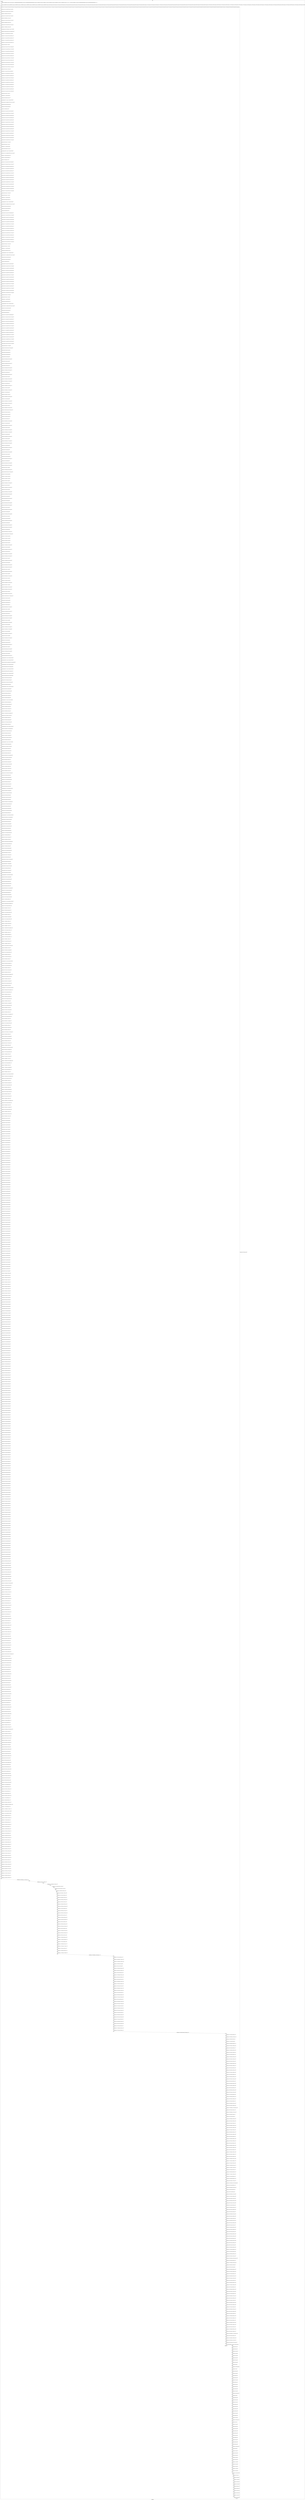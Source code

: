 digraph G {
label="Btor2XCFA";
subgraph cluster_0 {
label="main";
main_init[];
l1[];
l3[];
l4[];
l5[];
l6[];
l7[];
l8[];
l9[];
l10[];
l11[];
l12[];
l13[];
l14[];
l15[];
l16[];
l17[];
l18[];
l19[];
l20[];
l21[];
l22[];
l23[];
l24[];
l25[];
l26[];
l27[];
l28[];
l29[];
l30[];
l31[];
l32[];
l33[];
l34[];
l35[];
l36[];
l37[];
l38[];
l39[];
l40[];
l41[];
l42[];
l43[];
l44[];
l45[];
l46[];
l47[];
l48[];
l49[];
l50[];
l51[];
l52[];
l53[];
l54[];
l55[];
l56[];
l57[];
l58[];
l59[];
l60[];
l61[];
l62[];
l63[];
l64[];
l65[];
l66[];
l67[];
l68[];
l69[];
l70[];
l71[];
l72[];
l73[];
l74[];
l75[];
l76[];
l77[];
l78[];
l79[];
l80[];
l81[];
l82[];
l83[];
l84[];
l85[];
l86[];
l87[];
l88[];
l89[];
l90[];
l91[];
l92[];
l93[];
l94[];
l95[];
l96[];
l97[];
l98[];
l99[];
l100[];
l101[];
l102[];
l103[];
l104[];
l105[];
l106[];
l107[];
l108[];
l109[];
l110[];
l111[];
l112[];
l113[];
l114[];
l115[];
l116[];
l117[];
l118[];
l119[];
l120[];
l121[];
l122[];
l123[];
l124[];
l125[];
l126[];
l127[];
l128[];
l129[];
l130[];
l131[];
l132[];
l133[];
l134[];
l135[];
l136[];
l137[];
l138[];
l139[];
l140[];
l141[];
l142[];
l143[];
l144[];
l145[];
l146[];
l147[];
l148[];
l149[];
l150[];
l151[];
l152[];
l153[];
l154[];
l155[];
l156[];
l157[];
l158[];
l159[];
l160[];
l161[];
l162[];
l163[];
l164[];
l165[];
l166[];
l167[];
l168[];
l169[];
l170[];
l171[];
l172[];
l173[];
l174[];
l175[];
l176[];
l177[];
l178[];
l179[];
l180[];
l181[];
l182[];
l183[];
l184[];
l185[];
l186[];
l187[];
l188[];
l189[];
l190[];
l191[];
l192[];
l193[];
l194[];
l195[];
l196[];
l197[];
l198[];
l199[];
l200[];
l201[];
l202[];
l203[];
l204[];
l205[];
l206[];
l207[];
l208[];
l209[];
l210[];
l211[];
l212[];
l213[];
l214[];
l215[];
l216[];
l217[];
l218[];
l219[];
l220[];
l221[];
l222[];
l223[];
l224[];
l225[];
l226[];
l227[];
l228[];
l229[];
l230[];
l231[];
l232[];
l233[];
l234[];
l235[];
l236[];
l237[];
l238[];
l239[];
l240[];
l241[];
l242[];
l243[];
l244[];
l245[];
l246[];
l247[];
l248[];
l249[];
l250[];
l251[];
l252[];
l253[];
l254[];
l255[];
l256[];
l257[];
l258[];
l259[];
l260[];
l261[];
l262[];
l263[];
l264[];
l265[];
l266[];
l267[];
l268[];
l269[];
l270[];
l271[];
l272[];
l273[];
l274[];
l275[];
l276[];
l277[];
l278[];
l279[];
l280[];
l281[];
l282[];
l283[];
l284[];
l285[];
l286[];
l287[];
l288[];
l289[];
l290[];
l291[];
l292[];
l293[];
l294[];
l295[];
l296[];
l297[];
l298[];
l299[];
l300[];
l301[];
l302[];
l303[];
l304[];
l305[];
l306[];
l307[];
l308[];
l309[];
l310[];
l311[];
l312[];
l313[];
l314[];
l315[];
l316[];
l317[];
l318[];
l319[];
l320[];
l321[];
l322[];
l323[];
l324[];
l325[];
l326[];
l327[];
l328[];
l329[];
l330[];
l331[];
l332[];
l333[];
l334[];
l335[];
l336[];
l337[];
l338[];
l339[];
l340[];
l341[];
l342[];
l343[];
l344[];
l345[];
l346[];
l347[];
l348[];
l349[];
l350[];
l351[];
l352[];
l353[];
l354[];
l355[];
l356[];
l357[];
l358[];
l359[];
l360[];
l361[];
l362[];
l363[];
l364[];
l365[];
l366[];
l367[];
l368[];
l369[];
l370[];
l371[];
l372[];
l373[];
l374[];
l375[];
l376[];
l377[];
l378[];
l379[];
l380[];
l381[];
l382[];
l383[];
l384[];
l385[];
l386[];
l387[];
l388[];
l389[];
l390[];
l391[];
l392[];
l393[];
l394[];
l395[];
l396[];
l397[];
l398[];
l399[];
l400[];
l401[];
l402[];
l403[];
l404[];
l405[];
l406[];
l407[];
l408[];
l409[];
l410[];
l411[];
l412[];
l413[];
l414[];
l415[];
l416[];
l417[];
l418[];
l419[];
l420[];
l421[];
l422[];
l423[];
l424[];
l425[];
l426[];
l427[];
l428[];
l429[];
l430[];
l431[];
l432[];
l433[];
l434[];
l435[];
l436[];
l437[];
l438[];
l439[];
l440[];
l441[];
l442[];
l443[];
l444[];
l445[];
l446[];
l447[];
l448[];
l449[];
l450[];
l451[];
l452[];
l453[];
l454[];
l455[];
l456[];
l457[];
l458[];
l459[];
l460[];
l461[];
l462[];
l463[];
l464[];
l465[];
l466[];
l467[];
l468[];
l469[];
l470[];
l471[];
l472[];
l473[];
l474[];
l475[];
l476[];
l477[];
l478[];
l479[];
l480[];
l481[];
l482[];
l483[];
l484[];
l485[];
l486[];
l487[];
l488[];
l489[];
l490[];
l491[];
l492[];
l493[];
l494[];
l495[];
l496[];
l497[];
l498[];
l499[];
l500[];
l501[];
l502[];
l503[];
l504[];
l505[];
l506[];
l507[];
l508[];
l509[];
l510[];
l511[];
l512[];
l513[];
l514[];
l515[];
l516[];
l517[];
l518[];
l519[];
l520[];
l521[];
l522[];
l523[];
l524[];
l525[];
l526[];
l527[];
l528[];
l529[];
l530[];
l531[];
l532[];
l533[];
l534[];
l535[];
l536[];
l537[];
l538[];
l539[];
l540[];
l541[];
l542[];
l543[];
l544[];
l545[];
l546[];
l547[];
l548[];
l549[];
l550[];
l551[];
l552[];
l553[];
l554[];
l555[];
l556[];
l557[];
l558[];
l559[];
l560[];
l561[];
l562[];
l563[];
l564[];
l565[];
l566[];
l567[];
l568[];
l569[];
l570[];
l571[];
l572[];
l573[];
l574[];
l575[];
l576[];
l577[];
l578[];
l579[];
l580[];
l581[];
l582[];
l583[];
l584[];
l585[];
l586[];
l587[];
l588[];
l589[];
l590[];
l591[];
l592[];
l593[];
l594[];
l595[];
l596[];
l597[];
l598[];
l599[];
l600[];
l601[];
l602[];
l603[];
l604[];
l605[];
l606[];
l607[];
l608[];
l609[];
l610[];
l611[];
l612[];
l613[];
l614[];
l615[];
l616[];
l617[];
l618[];
l619[];
l620[];
l621[];
l622[];
l623[];
l624[];
l625[];
l626[];
l627[];
l628[];
l629[];
l630[];
l631[];
l632[];
l633[];
l634[];
l635[];
l636[];
l637[];
l638[];
l639[];
l640[];
l641[];
l642[];
l643[];
l644[];
l645[];
l646[];
l647[];
l648[];
l649[];
l650[];
l651[];
l652[];
l653[];
l654[];
l655[];
l656[];
l657[];
l658[];
l659[];
l660[];
l661[];
l662[];
l663[];
l664[];
l665[];
l666[];
l667[];
l668[];
l669[];
l670[];
l671[];
l672[];
l673[];
l674[];
l675[];
l676[];
l677[];
l678[];
l679[];
l680[];
l681[];
l682[];
l683[];
l684[];
l685[];
l686[];
l687[];
l688[];
l689[];
l690[];
l691[];
l692[];
l693[];
l694[];
l695[];
l696[];
l697[];
l698[];
l699[];
l700[];
l701[];
l702[];
l703[];
l704[];
l705[];
l706[];
l707[];
l708[];
l709[];
l710[];
l711[];
l712[];
l713[];
l714[];
l715[];
l716[];
l717[];
l718[];
l719[];
l720[];
l721[];
l722[];
l723[];
l724[];
l725[];
l726[];
l727[];
l728[];
l729[];
l730[];
l731[];
l732[];
l733[];
l734[];
l735[];
l736[];
l737[];
l738[];
l739[];
l740[];
l741[];
l742[];
l743[];
l744[];
l745[];
l746[];
l747[];
l748[];
l749[];
l750[];
l751[];
l752[];
l753[];
l754[];
l755[];
l756[];
l757[];
l758[];
l759[];
l760[];
l761[];
l762[];
l763[];
l764[];
l765[];
l766[];
l767[];
l768[];
l769[];
l770[];
l771[];
l772[];
l773[];
l774[];
l775[];
l776[];
l777[];
l778[];
l779[];
l780[];
l781[];
l782[];
l783[];
l784[];
l785[];
l786[];
l787[];
l788[];
l789[];
l790[];
l791[];
l792[];
l793[];
l794[];
l795[];
l796[];
l797[];
l798[];
l799[];
l800[];
l801[];
l802[];
l803[];
l804[];
l805[];
l806[];
l807[];
l808[];
l809[];
l810[];
l811[];
l812[];
l813[];
l814[];
l815[];
l816[];
l817[];
l818[];
l819[];
l820[];
l821[];
l822[];
l823[];
l824[];
l825[];
l826[];
l827[];
l828[];
l829[];
l830[];
l831[];
l832[];
l833[];
l834[];
l835[];
l836[];
l837[];
l838[];
l839[];
l840[];
l841[];
l842[];
l843[];
l844[];
l845[];
l846[];
l847[];
l848[];
l849[];
l850[];
l851[];
l852[];
l853[];
l854[];
l855[];
l856[];
l857[];
l858[];
l859[];
l860[];
l861[];
l862[];
l863[];
l864[];
l865[];
l866[];
l867[];
l868[];
l869[];
l870[];
l871[];
l872[];
l873[];
l874[];
l875[];
l876[];
l877[];
l878[];
l879[];
l880[];
l881[];
l882[];
l883[];
l884[];
l885[];
l886[];
l887[];
l888[];
l889[];
l890[];
l891[];
l892[];
l893[];
l894[];
l895[];
l896[];
l897[];
l898[];
l899[];
l900[];
l901[];
l902[];
l903[];
l904[];
l905[];
l906[];
l907[];
l908[];
l909[];
l910[];
l911[];
l912[];
l913[];
l914[];
l915[];
l916[];
l917[];
l918[];
l919[];
l920[];
l921[];
l922[];
l923[];
l924[];
l925[];
l926[];
l927[];
l928[];
l929[];
l930[];
l931[];
l932[];
l933[];
l934[];
l935[];
l936[];
l937[];
l938[];
l939[];
l940[];
l941[];
l942[];
l943[];
l944[];
l945[];
l946[];
l947[];
l948[];
l949[];
l950[];
l951[];
l952[];
l953[];
l954[];
l955[];
l956[];
l957[];
l958[];
l959[];
l960[];
l961[];
l962[];
l963[];
l964[];
l965[];
l966[];
l967[];
l968[];
l969[];
l970[];
l971[];
l972[];
l973[];
l974[];
l975[];
l976[];
l977[];
l978[];
l979[];
l980[];
l981[];
l982[];
l983[];
l984[];
l985[];
l986[];
l987[];
l988[];
l989[];
l990[];
l991[];
l992[];
l993[];
l994[];
l995[];
l996[];
l997[];
l998[];
l999[];
l1000[];
l1001[];
l1002[];
l1003[];
l1004[];
l1005[];
l1006[];
l1007[];
l1008[];
l1009[];
l1010[];
l1011[];
l1012[];
l1013[];
l1014[];
l1015[];
l1016[];
l1017[];
l1018[];
l1019[];
l1020[];
l1021[];
l1022[];
l1023[];
l1024[];
l1025[];
l1026[];
l1027[];
l1028[];
l1029[];
l1030[];
l1031[];
l1032[];
l1033[];
l1034[];
l1035[];
l1036[];
l1037[];
l1038[];
l1039[];
l1040[];
l1041[];
l1042[];
l1043[];
l1044[];
l1045[];
l1046[];
l1047[];
l1048[];
l1049[];
l1050[];
l1051[];
l1052[];
l1053[];
l1054[];
l1055[];
l1056[];
l1057[];
l1058[];
l1059[];
main_error[];
l1060[];
l1061[];
l1062[];
l1063[];
l1064[];
l1065[];
l1066[];
l1067[];
l1068[];
l1069[];
l1070[];
l1071[];
l1072[];
l1073[];
l1074[];
l1075[];
l1076[];
l1077[];
l1078[];
l1079[];
l1080[];
l1081[];
l1082[];
l1083[];
l1084[];
l1085[];
l1086[];
l1087[];
l1088[];
l1089[];
l1090[];
l1091[];
l1092[];
l1093[];
l1094[];
l1095[];
l1096[];
l1097[];
l1098[];
l1099[];
l1100[];
l1101[];
l1102[];
l1103[];
l1104[];
l1105[];
l1106[];
l1107[];
l1108[];
l1109[];
l1110[];
l1111[];
l1112[];
l1113[];
l1114[];
l1115[];
l1116[];
l1117[];
l1118[];
l1119[];
l1120[];
l1121[];
l1122[];
l1123[];
l1124[];
l1125[];
l1126[];
l1127[];
l1128[];
l1129[];
main_init -> l1 [label="[(assign const_5 #b00000000),(assign const_22 #b0),(assign const_147 #b00000000000000000000000000000001),(assign const_148 #b00000000000000000000000000000000),(assign const_162 #b00000100),(assign const_164 #b00000011),(assign const_166 #b00000010),(assign const_168 #b00000001),(assign const_170 #b00000000),(assign const_177 #b11111111),(assign const_228 #b00000101),(assign const_232 #b000000000000000000000000),(assign const_236 #b00000000000000000000000011111111)] "];
l3 -> l4 [label="[(havoc input_161),(havoc input_163),(havoc input_165),(havoc input_167),(havoc input_169),(havoc input_178),(havoc input_179),(havoc input_180),(havoc input_181),(havoc input_182),(havoc input_183),(havoc input_184),(havoc input_185),(havoc input_186),(havoc input_187),(havoc input_201),(havoc input_202),(havoc input_203),(havoc input_204),(havoc input_205),(havoc input_206),(havoc input_207),(havoc input_208),(havoc input_209),(havoc input_210),(havoc input_222),(havoc input_223),(havoc input_224),(havoc input_225),(havoc input_226),(havoc input_227),(havoc input_229),(havoc input_230),(havoc input_231),(havoc input_258),(havoc input_259),(havoc input_260),(havoc input_261),(havoc input_262),(havoc input_263),(havoc input_264),(havoc input_265),(havoc input_290),(havoc input_291),(havoc input_292),(havoc input_293),(havoc input_294),(havoc input_295),(havoc input_296),(havoc input_297),(havoc input_322),(havoc input_323),(havoc input_324),(havoc input_325),(havoc input_326),(havoc input_327),(havoc input_328),(havoc input_329),(havoc input_354),(havoc input_355),(havoc input_356),(havoc input_357),(havoc input_358),(havoc input_359),(havoc input_360),(havoc input_361),(havoc input_411),(havoc input_452),(havoc input_493),(havoc input_534),(havoc input_575)] "];
l4 -> l5 [label="[(assign ternary_149 (ite (= state_43 #b1) const_147 const_148))] "];
l5 -> l6 [label="[(assign ternary_150 (ite (= state_67 #b1) const_147 const_148))] "];
l6 -> l7 [label="[(assign binary_151 (bvadd ternary_149 ternary_150))] "];
l7 -> l8 [label="[(assign ternary_152 (ite (= state_91 #b1) const_147 const_148))] "];
l8 -> l9 [label="[(assign binary_153 (bvadd binary_151 ternary_152))] "];
l9 -> l10 [label="[(assign ternary_154 (ite (= state_115 #b1) const_147 const_148))] "];
l10 -> l11 [label="[(assign binary_155 (bvadd binary_153 ternary_154))] "];
l11 -> l12 [label="[(assign ternary_156 (ite (= state_139 #b1) const_147 const_148))] "];
l12 -> l13 [label="[(assign binary_157 (bvadd binary_155 ternary_156))] "];
l13 -> l14 [label="[(assign comparison_158 (ite (bvule binary_157 const_147) #b1 #b0))] "];
l14 -> l15 [label="[(assign binary_159 (bvand (bvnot state_145) (bvnot comparison_158)))] "];
l15 -> l16 [label="[(assign ternary_171 (ite (= input_169 #b1) const_170 state_6))] "];
l16 -> l17 [label="[(assign ternary_172 (ite (= input_167 #b1) const_168 ternary_171))] "];
l17 -> l18 [label="[(assign ternary_173 (ite (= input_165 #b1) const_166 ternary_172))] "];
l18 -> l19 [label="[(assign ternary_174 (ite (= input_163 #b1) const_164 ternary_173))] "];
l19 -> l20 [label="[(assign ternary_175 (ite (= input_161 #b1) const_162 ternary_174))] "];
l20 -> l21 [label="[(assign binary_188 (bvxor const_177 state_8))] "];
l21 -> l22 [label="[(assign ternary_189 (ite (= input_187 #b1) const_170 binary_188))] "];
l22 -> l23 [label="[(assign ternary_190 (ite (= input_186 #b1) const_177 ternary_189))] "];
l23 -> l24 [label="[(assign ternary_191 (ite (= input_185 #b1) const_168 ternary_190))] "];
l24 -> l25 [label="[(assign ternary_192 (ite (= input_184 #b1) const_177 ternary_191))] "];
l25 -> l26 [label="[(assign ternary_193 (ite (= input_183 #b1) const_166 ternary_192))] "];
l26 -> l27 [label="[(assign ternary_194 (ite (= input_182 #b1) const_177 ternary_193))] "];
l27 -> l28 [label="[(assign ternary_195 (ite (= input_181 #b1) const_164 ternary_194))] "];
l28 -> l29 [label="[(assign ternary_196 (ite (= input_180 #b1) const_177 ternary_195))] "];
l29 -> l30 [label="[(assign ternary_197 (ite (= input_179 #b1) const_162 ternary_196))] "];
l30 -> l31 [label="[(assign ternary_198 (ite (= input_178 #b1) const_177 ternary_197))] "];
l31 -> l32 [label="[(assign binary_199 (bvxor const_177 ternary_198))] "];
l32 -> l33 [label="[(assign ternary_211 (ite (= input_210 #b1) const_168 state_10))] "];
l33 -> l34 [label="[(assign ternary_212 (ite (= input_209 #b1) const_170 ternary_211))] "];
l34 -> l35 [label="[(assign ternary_213 (ite (= input_208 #b1) const_168 ternary_212))] "];
l35 -> l36 [label="[(assign ternary_214 (ite (= input_207 #b1) const_170 ternary_213))] "];
l36 -> l37 [label="[(assign ternary_215 (ite (= input_206 #b1) const_168 ternary_214))] "];
l37 -> l38 [label="[(assign ternary_216 (ite (= input_205 #b1) const_170 ternary_215))] "];
l38 -> l39 [label="[(assign ternary_217 (ite (= input_204 #b1) const_168 ternary_216))] "];
l39 -> l40 [label="[(assign ternary_218 (ite (= input_203 #b1) const_170 ternary_217))] "];
l40 -> l41 [label="[(assign ternary_219 (ite (= input_202 #b1) const_168 ternary_218))] "];
l41 -> l42 [label="[(assign ternary_220 (ite (= input_201 #b1) const_170 ternary_219))] "];
l42 -> l43 [label="[(assign binary_233 (bvxor const_177 state_12))] "];
l43 -> l44 [label="[(assign binary_234 (++ const_232 binary_233))] "];
l44 -> l45 [label="[(assign binary_235 (bvsub binary_234 const_147))] "];
l45 -> l46 [label="[(assign comparison_237 (ite (= const_177 binary_233) #b1 #b0))] "];
l46 -> l47 [label="[(assign ternary_238 (ite (= comparison_237 #b1) const_147 const_148))] "];
l47 -> l48 [label="[(assign binary_239 (bvmul const_236 ternary_238))] "];
l48 -> l49 [label="[(assign binary_240 (bvor binary_235 binary_239))] "];
l49 -> l50 [label="[(assign slice_241 (extract binary_240 0 8))] "];
l50 -> l51 [label="[(assign ternary_242 (ite (= input_231 #b1) slice_241 binary_233))] "];
l51 -> l52 [label="[(assign ternary_243 (ite (= input_169 #b1) const_177 ternary_242))] "];
l52 -> l53 [label="[(assign ternary_244 (ite (= input_230 #b1) const_166 ternary_243))] "];
l53 -> l54 [label="[(assign ternary_245 (ite (= input_187 #b1) const_166 ternary_244))] "];
l54 -> l55 [label="[(assign ternary_246 (ite (= input_229 #b1) const_166 ternary_245))] "];
l55 -> l56 [label="[(assign ternary_247 (ite (= input_210 #b1) const_177 ternary_246))] "];
l56 -> l57 [label="[(assign ternary_248 (ite (= input_227 #b1) const_228 ternary_247))] "];
l57 -> l58 [label="[(assign ternary_249 (ite (= input_226 #b1) const_166 ternary_248))] "];
l58 -> l59 [label="[(assign ternary_250 (ite (= input_225 #b1) const_166 ternary_249))] "];
l59 -> l60 [label="[(assign ternary_251 (ite (= input_224 #b1) const_177 ternary_250))] "];
l60 -> l61 [label="[(assign ternary_252 (ite (= input_209 #b1) const_166 ternary_251))] "];
l61 -> l62 [label="[(assign ternary_253 (ite (= input_223 #b1) const_177 ternary_252))] "];
l62 -> l63 [label="[(assign ternary_254 (ite (= input_222 #b1) const_166 ternary_253))] "];
l63 -> l64 [label="[(assign ternary_255 (ite (= input_186 #b1) const_177 ternary_254))] "];
l64 -> l65 [label="[(assign binary_256 (bvxor const_177 ternary_255))] "];
l65 -> l66 [label="[(assign binary_266 (bvxor const_177 state_14))] "];
l66 -> l67 [label="[(assign binary_267 (++ const_232 binary_266))] "];
l67 -> l68 [label="[(assign binary_268 (bvsub binary_267 const_147))] "];
l68 -> l69 [label="[(assign comparison_269 (ite (= const_177 binary_266) #b1 #b0))] "];
l69 -> l70 [label="[(assign ternary_270 (ite (= comparison_269 #b1) const_147 const_148))] "];
l70 -> l71 [label="[(assign binary_271 (bvmul const_236 ternary_270))] "];
l71 -> l72 [label="[(assign binary_272 (bvor binary_268 binary_271))] "];
l72 -> l73 [label="[(assign slice_273 (extract binary_272 0 8))] "];
l73 -> l74 [label="[(assign ternary_274 (ite (= input_231 #b1) slice_273 binary_266))] "];
l74 -> l75 [label="[(assign ternary_275 (ite (= input_167 #b1) const_177 ternary_274))] "];
l75 -> l76 [label="[(assign ternary_276 (ite (= input_265 #b1) const_166 ternary_275))] "];
l76 -> l77 [label="[(assign ternary_277 (ite (= input_185 #b1) const_166 ternary_276))] "];
l77 -> l78 [label="[(assign ternary_278 (ite (= input_264 #b1) const_166 ternary_277))] "];
l78 -> l79 [label="[(assign ternary_279 (ite (= input_208 #b1) const_177 ternary_278))] "];
l79 -> l80 [label="[(assign ternary_280 (ite (= input_263 #b1) const_228 ternary_279))] "];
l80 -> l81 [label="[(assign ternary_281 (ite (= input_262 #b1) const_166 ternary_280))] "];
l81 -> l82 [label="[(assign ternary_282 (ite (= input_261 #b1) const_166 ternary_281))] "];
l82 -> l83 [label="[(assign ternary_283 (ite (= input_260 #b1) const_177 ternary_282))] "];
l83 -> l84 [label="[(assign ternary_284 (ite (= input_207 #b1) const_166 ternary_283))] "];
l84 -> l85 [label="[(assign ternary_285 (ite (= input_259 #b1) const_177 ternary_284))] "];
l85 -> l86 [label="[(assign ternary_286 (ite (= input_258 #b1) const_166 ternary_285))] "];
l86 -> l87 [label="[(assign ternary_287 (ite (= input_184 #b1) const_177 ternary_286))] "];
l87 -> l88 [label="[(assign binary_288 (bvxor const_177 ternary_287))] "];
l88 -> l89 [label="[(assign binary_298 (bvxor const_177 state_16))] "];
l89 -> l90 [label="[(assign binary_299 (++ const_232 binary_298))] "];
l90 -> l91 [label="[(assign binary_300 (bvsub binary_299 const_147))] "];
l91 -> l92 [label="[(assign comparison_301 (ite (= const_177 binary_298) #b1 #b0))] "];
l92 -> l93 [label="[(assign ternary_302 (ite (= comparison_301 #b1) const_147 const_148))] "];
l93 -> l94 [label="[(assign binary_303 (bvmul const_236 ternary_302))] "];
l94 -> l95 [label="[(assign binary_304 (bvor binary_300 binary_303))] "];
l95 -> l96 [label="[(assign slice_305 (extract binary_304 0 8))] "];
l96 -> l97 [label="[(assign ternary_306 (ite (= input_231 #b1) slice_305 binary_298))] "];
l97 -> l98 [label="[(assign ternary_307 (ite (= input_165 #b1) const_177 ternary_306))] "];
l98 -> l99 [label="[(assign ternary_308 (ite (= input_297 #b1) const_166 ternary_307))] "];
l99 -> l100 [label="[(assign ternary_309 (ite (= input_183 #b1) const_166 ternary_308))] "];
l100 -> l101 [label="[(assign ternary_310 (ite (= input_296 #b1) const_166 ternary_309))] "];
l101 -> l102 [label="[(assign ternary_311 (ite (= input_206 #b1) const_177 ternary_310))] "];
l102 -> l103 [label="[(assign ternary_312 (ite (= input_295 #b1) const_228 ternary_311))] "];
l103 -> l104 [label="[(assign ternary_313 (ite (= input_294 #b1) const_166 ternary_312))] "];
l104 -> l105 [label="[(assign ternary_314 (ite (= input_293 #b1) const_166 ternary_313))] "];
l105 -> l106 [label="[(assign ternary_315 (ite (= input_292 #b1) const_177 ternary_314))] "];
l106 -> l107 [label="[(assign ternary_316 (ite (= input_205 #b1) const_166 ternary_315))] "];
l107 -> l108 [label="[(assign ternary_317 (ite (= input_291 #b1) const_177 ternary_316))] "];
l108 -> l109 [label="[(assign ternary_318 (ite (= input_290 #b1) const_166 ternary_317))] "];
l109 -> l110 [label="[(assign ternary_319 (ite (= input_182 #b1) const_177 ternary_318))] "];
l110 -> l111 [label="[(assign binary_320 (bvxor const_177 ternary_319))] "];
l111 -> l112 [label="[(assign binary_330 (bvxor const_177 state_18))] "];
l112 -> l113 [label="[(assign binary_331 (++ const_232 binary_330))] "];
l113 -> l114 [label="[(assign binary_332 (bvsub binary_331 const_147))] "];
l114 -> l115 [label="[(assign comparison_333 (ite (= const_177 binary_330) #b1 #b0))] "];
l115 -> l116 [label="[(assign ternary_334 (ite (= comparison_333 #b1) const_147 const_148))] "];
l116 -> l117 [label="[(assign binary_335 (bvmul const_236 ternary_334))] "];
l117 -> l118 [label="[(assign binary_336 (bvor binary_332 binary_335))] "];
l118 -> l119 [label="[(assign slice_337 (extract binary_336 0 8))] "];
l119 -> l120 [label="[(assign ternary_338 (ite (= input_231 #b1) slice_337 binary_330))] "];
l120 -> l121 [label="[(assign ternary_339 (ite (= input_163 #b1) const_177 ternary_338))] "];
l121 -> l122 [label="[(assign ternary_340 (ite (= input_329 #b1) const_166 ternary_339))] "];
l122 -> l123 [label="[(assign ternary_341 (ite (= input_181 #b1) const_166 ternary_340))] "];
l123 -> l124 [label="[(assign ternary_342 (ite (= input_328 #b1) const_166 ternary_341))] "];
l124 -> l125 [label="[(assign ternary_343 (ite (= input_204 #b1) const_177 ternary_342))] "];
l125 -> l126 [label="[(assign ternary_344 (ite (= input_327 #b1) const_228 ternary_343))] "];
l126 -> l127 [label="[(assign ternary_345 (ite (= input_326 #b1) const_166 ternary_344))] "];
l127 -> l128 [label="[(assign ternary_346 (ite (= input_325 #b1) const_166 ternary_345))] "];
l128 -> l129 [label="[(assign ternary_347 (ite (= input_324 #b1) const_177 ternary_346))] "];
l129 -> l130 [label="[(assign ternary_348 (ite (= input_203 #b1) const_166 ternary_347))] "];
l130 -> l131 [label="[(assign ternary_349 (ite (= input_323 #b1) const_177 ternary_348))] "];
l131 -> l132 [label="[(assign ternary_350 (ite (= input_322 #b1) const_166 ternary_349))] "];
l132 -> l133 [label="[(assign ternary_351 (ite (= input_180 #b1) const_177 ternary_350))] "];
l133 -> l134 [label="[(assign binary_352 (bvxor const_177 ternary_351))] "];
l134 -> l135 [label="[(assign binary_362 (bvxor const_177 state_20))] "];
l135 -> l136 [label="[(assign binary_363 (++ const_232 binary_362))] "];
l136 -> l137 [label="[(assign binary_364 (bvsub binary_363 const_147))] "];
l137 -> l138 [label="[(assign comparison_365 (ite (= const_177 binary_362) #b1 #b0))] "];
l138 -> l139 [label="[(assign ternary_366 (ite (= comparison_365 #b1) const_147 const_148))] "];
l139 -> l140 [label="[(assign binary_367 (bvmul const_236 ternary_366))] "];
l140 -> l141 [label="[(assign binary_368 (bvor binary_364 binary_367))] "];
l141 -> l142 [label="[(assign slice_369 (extract binary_368 0 8))] "];
l142 -> l143 [label="[(assign ternary_370 (ite (= input_231 #b1) slice_369 binary_362))] "];
l143 -> l144 [label="[(assign ternary_371 (ite (= input_161 #b1) const_177 ternary_370))] "];
l144 -> l145 [label="[(assign ternary_372 (ite (= input_361 #b1) const_166 ternary_371))] "];
l145 -> l146 [label="[(assign ternary_373 (ite (= input_179 #b1) const_166 ternary_372))] "];
l146 -> l147 [label="[(assign ternary_374 (ite (= input_360 #b1) const_166 ternary_373))] "];
l147 -> l148 [label="[(assign ternary_375 (ite (= input_202 #b1) const_177 ternary_374))] "];
l148 -> l149 [label="[(assign ternary_376 (ite (= input_359 #b1) const_228 ternary_375))] "];
l149 -> l150 [label="[(assign ternary_377 (ite (= input_358 #b1) const_166 ternary_376))] "];
l150 -> l151 [label="[(assign ternary_378 (ite (= input_357 #b1) const_166 ternary_377))] "];
l151 -> l152 [label="[(assign ternary_379 (ite (= input_356 #b1) const_177 ternary_378))] "];
l152 -> l153 [label="[(assign ternary_380 (ite (= input_201 #b1) const_166 ternary_379))] "];
l153 -> l154 [label="[(assign ternary_381 (ite (= input_355 #b1) const_177 ternary_380))] "];
l154 -> l155 [label="[(assign ternary_382 (ite (= input_354 #b1) const_166 ternary_381))] "];
l155 -> l156 [label="[(assign ternary_383 (ite (= input_178 #b1) const_177 ternary_382))] "];
l156 -> l157 [label="[(assign binary_384 (bvxor const_177 ternary_383))] "];
l157 -> l158 [label="[(assign binary_387 (bvand (bvnot state_25) (bvnot input_169)))] "];
l158 -> l159 [label="[(assign binary_388 (bvor binary_387 input_225))] "];
l159 -> l160 [label="[(assign binary_389 (bvor binary_388 input_223))] "];
l160 -> l161 [label="[(assign binary_390 (bvor binary_389 input_186))] "];
l161 -> l162 [label="[(assign binary_393 (bvor state_29 input_169))] "];
l162 -> l163 [label="[(assign binary_394 (bvand binary_393 (bvnot input_230)))] "];
l163 -> l164 [label="[(assign binary_396 (bvor state_31 input_230))] "];
l164 -> l165 [label="[(assign binary_397 (bvand binary_396 (bvnot input_187)))] "];
l165 -> l166 [label="[(assign binary_399 (bvor state_33 input_187))] "];
l166 -> l167 [label="[(assign binary_400 (bvand binary_399 (bvnot input_229)))] "];
l167 -> l168 [label="[(assign binary_401 (bvand binary_400 (bvnot input_227)))] "];
l168 -> l169 [label="[(assign binary_403 (bvor state_35 input_227))] "];
l169 -> l170 [label="[(assign binary_404 (bvand binary_403 (bvnot input_226)))] "];
l170 -> l171 [label="[(assign binary_406 (bvor state_37 input_226))] "];
l171 -> l172 [label="[(assign binary_407 (bvand binary_406 (bvnot input_225)))] "];
l172 -> l173 [label="[(assign binary_408 (bvand binary_407 (bvnot input_224)))] "];
l173 -> l174 [label="[(assign binary_410 (bvor state_39 input_224))] "];
l174 -> l175 [label="[(assign binary_412 (bvand binary_410 (bvnot input_411)))] "];
l175 -> l176 [label="[(assign binary_414 (bvor state_41 input_229))] "];
l176 -> l177 [label="[(assign binary_415 (bvand binary_414 (bvnot input_210)))] "];
l177 -> l178 [label="[(assign binary_417 (bvor state_43 input_210))] "];
l178 -> l179 [label="[(assign binary_418 (bvor binary_417 input_411))] "];
l179 -> l180 [label="[(assign binary_419 (bvand binary_418 (bvnot input_209)))] "];
l180 -> l181 [label="[(assign binary_421 (bvor state_45 input_209))] "];
l181 -> l182 [label="[(assign binary_422 (bvand binary_421 (bvnot input_223)))] "];
l182 -> l183 [label="[(assign binary_423 (bvand binary_422 (bvnot input_222)))] "];
l183 -> l184 [label="[(assign binary_425 (bvor state_47 input_222))] "];
l184 -> l185 [label="[(assign binary_426 (bvand binary_425 (bvnot input_186)))] "];
l185 -> l186 [label="[(assign binary_428 (bvand (bvnot state_49) (bvnot input_167)))] "];
l186 -> l187 [label="[(assign binary_429 (bvor binary_428 input_261))] "];
l187 -> l188 [label="[(assign binary_430 (bvor binary_429 input_259))] "];
l188 -> l189 [label="[(assign binary_431 (bvor binary_430 input_184))] "];
l189 -> l190 [label="[(assign binary_434 (bvor state_53 input_167))] "];
l190 -> l191 [label="[(assign binary_435 (bvand binary_434 (bvnot input_265)))] "];
l191 -> l192 [label="[(assign binary_437 (bvor state_55 input_265))] "];
l192 -> l193 [label="[(assign binary_438 (bvand binary_437 (bvnot input_185)))] "];
l193 -> l194 [label="[(assign binary_440 (bvor state_57 input_185))] "];
l194 -> l195 [label="[(assign binary_441 (bvand binary_440 (bvnot input_264)))] "];
l195 -> l196 [label="[(assign binary_442 (bvand binary_441 (bvnot input_263)))] "];
l196 -> l197 [label="[(assign binary_444 (bvor state_59 input_263))] "];
l197 -> l198 [label="[(assign binary_445 (bvand binary_444 (bvnot input_262)))] "];
l198 -> l199 [label="[(assign binary_447 (bvor state_61 input_262))] "];
l199 -> l200 [label="[(assign binary_448 (bvand binary_447 (bvnot input_261)))] "];
l200 -> l201 [label="[(assign binary_449 (bvand binary_448 (bvnot input_260)))] "];
l201 -> l202 [label="[(assign binary_451 (bvor state_63 input_260))] "];
l202 -> l203 [label="[(assign binary_453 (bvand binary_451 (bvnot input_452)))] "];
l203 -> l204 [label="[(assign binary_455 (bvor state_65 input_264))] "];
l204 -> l205 [label="[(assign binary_456 (bvand binary_455 (bvnot input_208)))] "];
l205 -> l206 [label="[(assign binary_458 (bvor state_67 input_208))] "];
l206 -> l207 [label="[(assign binary_459 (bvor binary_458 input_452))] "];
l207 -> l208 [label="[(assign binary_460 (bvand binary_459 (bvnot input_207)))] "];
l208 -> l209 [label="[(assign binary_462 (bvor state_69 input_207))] "];
l209 -> l210 [label="[(assign binary_463 (bvand binary_462 (bvnot input_259)))] "];
l210 -> l211 [label="[(assign binary_464 (bvand binary_463 (bvnot input_258)))] "];
l211 -> l212 [label="[(assign binary_466 (bvor state_71 input_258))] "];
l212 -> l213 [label="[(assign binary_467 (bvand binary_466 (bvnot input_184)))] "];
l213 -> l214 [label="[(assign binary_469 (bvand (bvnot state_73) (bvnot input_165)))] "];
l214 -> l215 [label="[(assign binary_470 (bvor binary_469 input_293))] "];
l215 -> l216 [label="[(assign binary_471 (bvor binary_470 input_291))] "];
l216 -> l217 [label="[(assign binary_472 (bvor binary_471 input_182))] "];
l217 -> l218 [label="[(assign binary_475 (bvor state_77 input_165))] "];
l218 -> l219 [label="[(assign binary_476 (bvand binary_475 (bvnot input_297)))] "];
l219 -> l220 [label="[(assign binary_478 (bvor state_79 input_297))] "];
l220 -> l221 [label="[(assign binary_479 (bvand binary_478 (bvnot input_183)))] "];
l221 -> l222 [label="[(assign binary_481 (bvor state_81 input_183))] "];
l222 -> l223 [label="[(assign binary_482 (bvand binary_481 (bvnot input_296)))] "];
l223 -> l224 [label="[(assign binary_483 (bvand binary_482 (bvnot input_295)))] "];
l224 -> l225 [label="[(assign binary_485 (bvor state_83 input_295))] "];
l225 -> l226 [label="[(assign binary_486 (bvand binary_485 (bvnot input_294)))] "];
l226 -> l227 [label="[(assign binary_488 (bvor state_85 input_294))] "];
l227 -> l228 [label="[(assign binary_489 (bvand binary_488 (bvnot input_293)))] "];
l228 -> l229 [label="[(assign binary_490 (bvand binary_489 (bvnot input_292)))] "];
l229 -> l230 [label="[(assign binary_492 (bvor state_87 input_292))] "];
l230 -> l231 [label="[(assign binary_494 (bvand binary_492 (bvnot input_493)))] "];
l231 -> l232 [label="[(assign binary_496 (bvor state_89 input_296))] "];
l232 -> l233 [label="[(assign binary_497 (bvand binary_496 (bvnot input_206)))] "];
l233 -> l234 [label="[(assign binary_499 (bvor state_91 input_206))] "];
l234 -> l235 [label="[(assign binary_500 (bvor binary_499 input_493))] "];
l235 -> l236 [label="[(assign binary_501 (bvand binary_500 (bvnot input_205)))] "];
l236 -> l237 [label="[(assign binary_503 (bvor state_93 input_205))] "];
l237 -> l238 [label="[(assign binary_504 (bvand binary_503 (bvnot input_291)))] "];
l238 -> l239 [label="[(assign binary_505 (bvand binary_504 (bvnot input_290)))] "];
l239 -> l240 [label="[(assign binary_507 (bvor state_95 input_290))] "];
l240 -> l241 [label="[(assign binary_508 (bvand binary_507 (bvnot input_182)))] "];
l241 -> l242 [label="[(assign binary_510 (bvand (bvnot state_97) (bvnot input_163)))] "];
l242 -> l243 [label="[(assign binary_511 (bvor binary_510 input_325))] "];
l243 -> l244 [label="[(assign binary_512 (bvor binary_511 input_323))] "];
l244 -> l245 [label="[(assign binary_513 (bvor binary_512 input_180))] "];
l245 -> l246 [label="[(assign binary_516 (bvor state_101 input_163))] "];
l246 -> l247 [label="[(assign binary_517 (bvand binary_516 (bvnot input_329)))] "];
l247 -> l248 [label="[(assign binary_519 (bvor state_103 input_329))] "];
l248 -> l249 [label="[(assign binary_520 (bvand binary_519 (bvnot input_181)))] "];
l249 -> l250 [label="[(assign binary_522 (bvor state_105 input_181))] "];
l250 -> l251 [label="[(assign binary_523 (bvand binary_522 (bvnot input_328)))] "];
l251 -> l252 [label="[(assign binary_524 (bvand binary_523 (bvnot input_327)))] "];
l252 -> l253 [label="[(assign binary_526 (bvor state_107 input_327))] "];
l253 -> l254 [label="[(assign binary_527 (bvand binary_526 (bvnot input_326)))] "];
l254 -> l255 [label="[(assign binary_529 (bvor state_109 input_326))] "];
l255 -> l256 [label="[(assign binary_530 (bvand binary_529 (bvnot input_325)))] "];
l256 -> l257 [label="[(assign binary_531 (bvand binary_530 (bvnot input_324)))] "];
l257 -> l258 [label="[(assign binary_533 (bvor state_111 input_324))] "];
l258 -> l259 [label="[(assign binary_535 (bvand binary_533 (bvnot input_534)))] "];
l259 -> l260 [label="[(assign binary_537 (bvor state_113 input_328))] "];
l260 -> l261 [label="[(assign binary_538 (bvand binary_537 (bvnot input_204)))] "];
l261 -> l262 [label="[(assign binary_540 (bvor state_115 input_204))] "];
l262 -> l263 [label="[(assign binary_541 (bvor binary_540 input_534))] "];
l263 -> l264 [label="[(assign binary_542 (bvand binary_541 (bvnot input_203)))] "];
l264 -> l265 [label="[(assign binary_544 (bvor state_117 input_203))] "];
l265 -> l266 [label="[(assign binary_545 (bvand binary_544 (bvnot input_323)))] "];
l266 -> l267 [label="[(assign binary_546 (bvand binary_545 (bvnot input_322)))] "];
l267 -> l268 [label="[(assign binary_548 (bvor state_119 input_322))] "];
l268 -> l269 [label="[(assign binary_549 (bvand binary_548 (bvnot input_180)))] "];
l269 -> l270 [label="[(assign binary_551 (bvand (bvnot state_121) (bvnot input_161)))] "];
l270 -> l271 [label="[(assign binary_552 (bvor binary_551 input_357))] "];
l271 -> l272 [label="[(assign binary_553 (bvor binary_552 input_355))] "];
l272 -> l273 [label="[(assign binary_554 (bvor binary_553 input_178))] "];
l273 -> l274 [label="[(assign binary_557 (bvor state_125 input_161))] "];
l274 -> l275 [label="[(assign binary_558 (bvand binary_557 (bvnot input_361)))] "];
l275 -> l276 [label="[(assign binary_560 (bvor state_127 input_361))] "];
l276 -> l277 [label="[(assign binary_561 (bvand binary_560 (bvnot input_179)))] "];
l277 -> l278 [label="[(assign binary_563 (bvor state_129 input_179))] "];
l278 -> l279 [label="[(assign binary_564 (bvand binary_563 (bvnot input_360)))] "];
l279 -> l280 [label="[(assign binary_565 (bvand binary_564 (bvnot input_359)))] "];
l280 -> l281 [label="[(assign binary_567 (bvor state_131 input_359))] "];
l281 -> l282 [label="[(assign binary_568 (bvand binary_567 (bvnot input_358)))] "];
l282 -> l283 [label="[(assign binary_570 (bvor state_133 input_358))] "];
l283 -> l284 [label="[(assign binary_571 (bvand binary_570 (bvnot input_357)))] "];
l284 -> l285 [label="[(assign binary_572 (bvand binary_571 (bvnot input_356)))] "];
l285 -> l286 [label="[(assign binary_574 (bvor state_135 input_356))] "];
l286 -> l287 [label="[(assign binary_576 (bvand binary_574 (bvnot input_575)))] "];
l287 -> l288 [label="[(assign binary_578 (bvor state_137 input_360))] "];
l288 -> l289 [label="[(assign binary_579 (bvand binary_578 (bvnot input_202)))] "];
l289 -> l290 [label="[(assign binary_581 (bvor state_139 input_202))] "];
l290 -> l291 [label="[(assign binary_582 (bvor binary_581 input_575))] "];
l291 -> l292 [label="[(assign binary_583 (bvand binary_582 (bvnot input_201)))] "];
l292 -> l293 [label="[(assign binary_585 (bvor state_141 input_201))] "];
l293 -> l294 [label="[(assign binary_586 (bvand binary_585 (bvnot input_355)))] "];
l294 -> l295 [label="[(assign binary_587 (bvand binary_586 (bvnot input_354)))] "];
l295 -> l296 [label="[(assign binary_589 (bvor state_143 input_354))] "];
l296 -> l297 [label="[(assign binary_590 (bvand binary_589 (bvnot input_178)))] "];
l297 -> l298 [label="[(assign comparison_592 (ite (= const_170 binary_233) #b1 #b0))] "];
l298 -> l299 [label="[(assign comparison_593 (ite (= const_170 binary_266) #b1 #b0))] "];
l299 -> l300 [label="[(assign binary_594 (bvand (bvnot comparison_592) (bvnot comparison_593)))] "];
l300 -> l301 [label="[(assign comparison_595 (ite (= const_170 binary_298) #b1 #b0))] "];
l301 -> l302 [label="[(assign binary_596 (bvand binary_594 (bvnot comparison_595)))] "];
l302 -> l303 [label="[(assign comparison_597 (ite (= const_170 binary_330) #b1 #b0))] "];
l303 -> l304 [label="[(assign binary_598 (bvand binary_596 (bvnot comparison_597)))] "];
l304 -> l305 [label="[(assign comparison_599 (ite (= const_170 binary_362) #b1 #b0))] "];
l305 -> l306 [label="[(assign binary_600 (bvand binary_598 (bvnot comparison_599)))] "];
l306 -> l307 [label="[(assign binary_601 (bvand (bvnot state_23) binary_600))] "];
l307 -> l308 [label="[(assign binary_602 (bvor (bvnot input_231) binary_601))] "];
l308 -> l309 [label="[(assign binary_603 (bvor (bvnot state_25) (bvnot input_169)))] "];
l309 -> l310 [label="[(assign binary_604 (bvand binary_602 binary_603))] "];
l310 -> l311 [label="[(assign comparison_605 (ite (= const_177 binary_188) #b1 #b0))] "];
l311 -> l312 [label="[(assign binary_606 (bvand state_29 comparison_605))] "];
l312 -> l313 [label="[(assign binary_607 (bvor (bvnot input_230) binary_606))] "];
l313 -> l314 [label="[(assign binary_608 (bvand binary_604 binary_607))] "];
l314 -> l315 [label="[(assign binary_609 (bvor state_31 (bvnot input_187)))] "];
l315 -> l316 [label="[(assign binary_610 (bvand binary_608 binary_609))] "];
l316 -> l317 [label="[(assign comparison_611 (ite (= const_170 state_6) #b1 #b0))] "];
l317 -> l318 [label="[(assign binary_612 (bvand state_33 comparison_611))] "];
l318 -> l319 [label="[(assign binary_613 (bvor (bvnot input_229) binary_612))] "];
l319 -> l320 [label="[(assign binary_614 (bvand binary_610 binary_613))] "];
l320 -> l321 [label="[(assign binary_615 (bvor state_41 (bvnot input_210)))] "];
l321 -> l322 [label="[(assign binary_616 (bvand binary_614 binary_615))] "];
l322 -> l323 [label="[(assign binary_617 (bvand state_33 (bvnot comparison_611)))] "];
l323 -> l324 [label="[(assign binary_618 (bvor (bvnot input_227) binary_617))] "];
l324 -> l325 [label="[(assign binary_619 (bvand binary_616 binary_618))] "];
l325 -> l326 [label="[(assign binary_620 (bvand state_35 comparison_592))] "];
l326 -> l327 [label="[(assign binary_621 (bvor (bvnot input_226) binary_620))] "];
l327 -> l328 [label="[(assign binary_622 (bvand binary_619 binary_621))] "];
l328 -> l329 [label="[(assign comparison_623 (ite (= const_170 binary_188) #b1 #b0))] "];
l329 -> l330 [label="[(assign binary_624 (bvand state_37 (bvnot comparison_623)))] "];
l330 -> l331 [label="[(assign binary_625 (bvor (bvnot input_225) binary_624))] "];
l331 -> l332 [label="[(assign binary_626 (bvand binary_622 binary_625))] "];
l332 -> l333 [label="[(assign binary_627 (bvand state_37 comparison_623))] "];
l333 -> l334 [label="[(assign binary_628 (bvor (bvnot input_224) binary_627))] "];
l334 -> l335 [label="[(assign binary_629 (bvand binary_626 binary_628))] "];
l335 -> l336 [label="[(assign comparison_630 (ite (= const_170 state_10) #b1 #b0))] "];
l336 -> l337 [label="[(assign binary_631 (bvand state_39 comparison_630))] "];
l337 -> l338 [label="[(assign binary_632 (bvor (bvnot input_411) binary_631))] "];
l338 -> l339 [label="[(assign binary_633 (bvand binary_629 binary_632))] "];
l339 -> l340 [label="[(assign binary_634 (bvor state_43 (bvnot input_209)))] "];
l340 -> l341 [label="[(assign binary_635 (bvand binary_633 binary_634))] "];
l341 -> l342 [label="[(assign binary_636 (bvand state_45 (bvnot comparison_623)))] "];
l342 -> l343 [label="[(assign binary_637 (bvor (bvnot input_223) binary_636))] "];
l343 -> l344 [label="[(assign binary_638 (bvand binary_635 binary_637))] "];
l344 -> l345 [label="[(assign binary_639 (bvand state_45 comparison_623))] "];
l345 -> l346 [label="[(assign binary_640 (bvor (bvnot input_222) binary_639))] "];
l346 -> l347 [label="[(assign binary_641 (bvand binary_638 binary_640))] "];
l347 -> l348 [label="[(assign binary_642 (bvor state_47 (bvnot input_186)))] "];
l348 -> l349 [label="[(assign binary_643 (bvand binary_641 binary_642))] "];
l349 -> l350 [label="[(assign binary_644 (bvor (bvnot state_49) (bvnot input_167)))] "];
l350 -> l351 [label="[(assign binary_645 (bvand binary_643 binary_644))] "];
l351 -> l352 [label="[(assign binary_646 (bvand state_53 comparison_605))] "];
l352 -> l353 [label="[(assign binary_647 (bvor (bvnot input_265) binary_646))] "];
l353 -> l354 [label="[(assign binary_648 (bvand binary_645 binary_647))] "];
l354 -> l355 [label="[(assign binary_649 (bvor state_55 (bvnot input_185)))] "];
l355 -> l356 [label="[(assign binary_650 (bvand binary_648 binary_649))] "];
l356 -> l357 [label="[(assign comparison_651 (ite (= const_168 state_6) #b1 #b0))] "];
l357 -> l358 [label="[(assign binary_652 (bvand state_57 comparison_651))] "];
l358 -> l359 [label="[(assign binary_653 (bvor (bvnot input_264) binary_652))] "];
l359 -> l360 [label="[(assign binary_654 (bvand binary_650 binary_653))] "];
l360 -> l361 [label="[(assign binary_655 (bvor state_65 (bvnot input_208)))] "];
l361 -> l362 [label="[(assign binary_656 (bvand binary_654 binary_655))] "];
l362 -> l363 [label="[(assign binary_657 (bvand state_57 (bvnot comparison_651)))] "];
l363 -> l364 [label="[(assign binary_658 (bvor (bvnot input_263) binary_657))] "];
l364 -> l365 [label="[(assign binary_659 (bvand binary_656 binary_658))] "];
l365 -> l366 [label="[(assign binary_660 (bvand state_59 comparison_593))] "];
l366 -> l367 [label="[(assign binary_661 (bvor (bvnot input_262) binary_660))] "];
l367 -> l368 [label="[(assign binary_662 (bvand binary_659 binary_661))] "];
l368 -> l369 [label="[(assign comparison_663 (ite (= const_168 binary_188) #b1 #b0))] "];
l369 -> l370 [label="[(assign binary_664 (bvand state_61 (bvnot comparison_663)))] "];
l370 -> l371 [label="[(assign binary_665 (bvor (bvnot input_261) binary_664))] "];
l371 -> l372 [label="[(assign binary_666 (bvand binary_662 binary_665))] "];
l372 -> l373 [label="[(assign binary_667 (bvand state_61 comparison_663))] "];
l373 -> l374 [label="[(assign binary_668 (bvor (bvnot input_260) binary_667))] "];
l374 -> l375 [label="[(assign binary_669 (bvand binary_666 binary_668))] "];
l375 -> l376 [label="[(assign binary_670 (bvand state_63 comparison_630))] "];
l376 -> l377 [label="[(assign binary_671 (bvor (bvnot input_452) binary_670))] "];
l377 -> l378 [label="[(assign binary_672 (bvand binary_669 binary_671))] "];
l378 -> l379 [label="[(assign binary_673 (bvor state_67 (bvnot input_207)))] "];
l379 -> l380 [label="[(assign binary_674 (bvand binary_672 binary_673))] "];
l380 -> l381 [label="[(assign binary_675 (bvand state_69 (bvnot comparison_663)))] "];
l381 -> l382 [label="[(assign binary_676 (bvor (bvnot input_259) binary_675))] "];
l382 -> l383 [label="[(assign binary_677 (bvand binary_674 binary_676))] "];
l383 -> l384 [label="[(assign binary_678 (bvand state_69 comparison_663))] "];
l384 -> l385 [label="[(assign binary_679 (bvor (bvnot input_258) binary_678))] "];
l385 -> l386 [label="[(assign binary_680 (bvand binary_677 binary_679))] "];
l386 -> l387 [label="[(assign binary_681 (bvor state_71 (bvnot input_184)))] "];
l387 -> l388 [label="[(assign binary_682 (bvand binary_680 binary_681))] "];
l388 -> l389 [label="[(assign binary_683 (bvor (bvnot state_73) (bvnot input_165)))] "];
l389 -> l390 [label="[(assign binary_684 (bvand binary_682 binary_683))] "];
l390 -> l391 [label="[(assign binary_685 (bvand state_77 comparison_605))] "];
l391 -> l392 [label="[(assign binary_686 (bvor (bvnot input_297) binary_685))] "];
l392 -> l393 [label="[(assign binary_687 (bvand binary_684 binary_686))] "];
l393 -> l394 [label="[(assign binary_688 (bvor state_79 (bvnot input_183)))] "];
l394 -> l395 [label="[(assign binary_689 (bvand binary_687 binary_688))] "];
l395 -> l396 [label="[(assign comparison_690 (ite (= const_166 state_6) #b1 #b0))] "];
l396 -> l397 [label="[(assign binary_691 (bvand state_81 comparison_690))] "];
l397 -> l398 [label="[(assign binary_692 (bvor (bvnot input_296) binary_691))] "];
l398 -> l399 [label="[(assign binary_693 (bvand binary_689 binary_692))] "];
l399 -> l400 [label="[(assign binary_694 (bvor state_89 (bvnot input_206)))] "];
l400 -> l401 [label="[(assign binary_695 (bvand binary_693 binary_694))] "];
l401 -> l402 [label="[(assign binary_696 (bvand state_81 (bvnot comparison_690)))] "];
l402 -> l403 [label="[(assign binary_697 (bvor (bvnot input_295) binary_696))] "];
l403 -> l404 [label="[(assign binary_698 (bvand binary_695 binary_697))] "];
l404 -> l405 [label="[(assign binary_699 (bvand state_83 comparison_595))] "];
l405 -> l406 [label="[(assign binary_700 (bvor (bvnot input_294) binary_699))] "];
l406 -> l407 [label="[(assign binary_701 (bvand binary_698 binary_700))] "];
l407 -> l408 [label="[(assign comparison_702 (ite (= const_166 binary_188) #b1 #b0))] "];
l408 -> l409 [label="[(assign binary_703 (bvand state_85 (bvnot comparison_702)))] "];
l409 -> l410 [label="[(assign binary_704 (bvor (bvnot input_293) binary_703))] "];
l410 -> l411 [label="[(assign binary_705 (bvand binary_701 binary_704))] "];
l411 -> l412 [label="[(assign binary_706 (bvand state_85 comparison_702))] "];
l412 -> l413 [label="[(assign binary_707 (bvor (bvnot input_292) binary_706))] "];
l413 -> l414 [label="[(assign binary_708 (bvand binary_705 binary_707))] "];
l414 -> l415 [label="[(assign binary_709 (bvand state_87 comparison_630))] "];
l415 -> l416 [label="[(assign binary_710 (bvor (bvnot input_493) binary_709))] "];
l416 -> l417 [label="[(assign binary_711 (bvand binary_708 binary_710))] "];
l417 -> l418 [label="[(assign binary_712 (bvor state_91 (bvnot input_205)))] "];
l418 -> l419 [label="[(assign binary_713 (bvand binary_711 binary_712))] "];
l419 -> l420 [label="[(assign binary_714 (bvand state_93 (bvnot comparison_702)))] "];
l420 -> l421 [label="[(assign binary_715 (bvor (bvnot input_291) binary_714))] "];
l421 -> l422 [label="[(assign binary_716 (bvand binary_713 binary_715))] "];
l422 -> l423 [label="[(assign binary_717 (bvand state_93 comparison_702))] "];
l423 -> l424 [label="[(assign binary_718 (bvor (bvnot input_290) binary_717))] "];
l424 -> l425 [label="[(assign binary_719 (bvand binary_716 binary_718))] "];
l425 -> l426 [label="[(assign binary_720 (bvor state_95 (bvnot input_182)))] "];
l426 -> l427 [label="[(assign binary_721 (bvand binary_719 binary_720))] "];
l427 -> l428 [label="[(assign binary_722 (bvor (bvnot state_97) (bvnot input_163)))] "];
l428 -> l429 [label="[(assign binary_723 (bvand binary_721 binary_722))] "];
l429 -> l430 [label="[(assign binary_724 (bvand state_101 comparison_605))] "];
l430 -> l431 [label="[(assign binary_725 (bvor (bvnot input_329) binary_724))] "];
l431 -> l432 [label="[(assign binary_726 (bvand binary_723 binary_725))] "];
l432 -> l433 [label="[(assign binary_727 (bvor state_103 (bvnot input_181)))] "];
l433 -> l434 [label="[(assign binary_728 (bvand binary_726 binary_727))] "];
l434 -> l435 [label="[(assign comparison_729 (ite (= const_164 state_6) #b1 #b0))] "];
l435 -> l436 [label="[(assign binary_730 (bvand state_105 comparison_729))] "];
l436 -> l437 [label="[(assign binary_731 (bvor (bvnot input_328) binary_730))] "];
l437 -> l438 [label="[(assign binary_732 (bvand binary_728 binary_731))] "];
l438 -> l439 [label="[(assign binary_733 (bvor state_113 (bvnot input_204)))] "];
l439 -> l440 [label="[(assign binary_734 (bvand binary_732 binary_733))] "];
l440 -> l441 [label="[(assign binary_735 (bvand state_105 (bvnot comparison_729)))] "];
l441 -> l442 [label="[(assign binary_736 (bvor (bvnot input_327) binary_735))] "];
l442 -> l443 [label="[(assign binary_737 (bvand binary_734 binary_736))] "];
l443 -> l444 [label="[(assign binary_738 (bvand state_107 comparison_597))] "];
l444 -> l445 [label="[(assign binary_739 (bvor (bvnot input_326) binary_738))] "];
l445 -> l446 [label="[(assign binary_740 (bvand binary_737 binary_739))] "];
l446 -> l447 [label="[(assign comparison_741 (ite (= const_164 binary_188) #b1 #b0))] "];
l447 -> l448 [label="[(assign binary_742 (bvand state_109 (bvnot comparison_741)))] "];
l448 -> l449 [label="[(assign binary_743 (bvor (bvnot input_325) binary_742))] "];
l449 -> l450 [label="[(assign binary_744 (bvand binary_740 binary_743))] "];
l450 -> l451 [label="[(assign binary_745 (bvand state_109 comparison_741))] "];
l451 -> l452 [label="[(assign binary_746 (bvor (bvnot input_324) binary_745))] "];
l452 -> l453 [label="[(assign binary_747 (bvand binary_744 binary_746))] "];
l453 -> l454 [label="[(assign binary_748 (bvand state_111 comparison_630))] "];
l454 -> l455 [label="[(assign binary_749 (bvor (bvnot input_534) binary_748))] "];
l455 -> l456 [label="[(assign binary_750 (bvand binary_747 binary_749))] "];
l456 -> l457 [label="[(assign binary_751 (bvor state_115 (bvnot input_203)))] "];
l457 -> l458 [label="[(assign binary_752 (bvand binary_750 binary_751))] "];
l458 -> l459 [label="[(assign binary_753 (bvand state_117 (bvnot comparison_741)))] "];
l459 -> l460 [label="[(assign binary_754 (bvor (bvnot input_323) binary_753))] "];
l460 -> l461 [label="[(assign binary_755 (bvand binary_752 binary_754))] "];
l461 -> l462 [label="[(assign binary_756 (bvand state_117 comparison_741))] "];
l462 -> l463 [label="[(assign binary_757 (bvor (bvnot input_322) binary_756))] "];
l463 -> l464 [label="[(assign binary_758 (bvand binary_755 binary_757))] "];
l464 -> l465 [label="[(assign binary_759 (bvor state_119 (bvnot input_180)))] "];
l465 -> l466 [label="[(assign binary_760 (bvand binary_758 binary_759))] "];
l466 -> l467 [label="[(assign binary_761 (bvor (bvnot state_121) (bvnot input_161)))] "];
l467 -> l468 [label="[(assign binary_762 (bvand binary_760 binary_761))] "];
l468 -> l469 [label="[(assign binary_763 (bvand state_125 comparison_605))] "];
l469 -> l470 [label="[(assign binary_764 (bvor (bvnot input_361) binary_763))] "];
l470 -> l471 [label="[(assign binary_765 (bvand binary_762 binary_764))] "];
l471 -> l472 [label="[(assign binary_766 (bvor state_127 (bvnot input_179)))] "];
l472 -> l473 [label="[(assign binary_767 (bvand binary_765 binary_766))] "];
l473 -> l474 [label="[(assign comparison_768 (ite (= const_162 state_6) #b1 #b0))] "];
l474 -> l475 [label="[(assign binary_769 (bvand state_129 comparison_768))] "];
l475 -> l476 [label="[(assign binary_770 (bvor (bvnot input_360) binary_769))] "];
l476 -> l477 [label="[(assign binary_771 (bvand binary_767 binary_770))] "];
l477 -> l478 [label="[(assign binary_772 (bvor state_137 (bvnot input_202)))] "];
l478 -> l479 [label="[(assign binary_773 (bvand binary_771 binary_772))] "];
l479 -> l480 [label="[(assign binary_774 (bvand state_129 (bvnot comparison_768)))] "];
l480 -> l481 [label="[(assign binary_775 (bvor (bvnot input_359) binary_774))] "];
l481 -> l482 [label="[(assign binary_776 (bvand binary_773 binary_775))] "];
l482 -> l483 [label="[(assign binary_777 (bvand state_131 comparison_599))] "];
l483 -> l484 [label="[(assign binary_778 (bvor (bvnot input_358) binary_777))] "];
l484 -> l485 [label="[(assign binary_779 (bvand binary_776 binary_778))] "];
l485 -> l486 [label="[(assign comparison_780 (ite (= const_162 binary_188) #b1 #b0))] "];
l486 -> l487 [label="[(assign binary_781 (bvand state_133 (bvnot comparison_780)))] "];
l487 -> l488 [label="[(assign binary_782 (bvor (bvnot input_357) binary_781))] "];
l488 -> l489 [label="[(assign binary_783 (bvand binary_779 binary_782))] "];
l489 -> l490 [label="[(assign binary_784 (bvand state_133 comparison_780))] "];
l490 -> l491 [label="[(assign binary_785 (bvor (bvnot input_356) binary_784))] "];
l491 -> l492 [label="[(assign binary_786 (bvand binary_783 binary_785))] "];
l492 -> l493 [label="[(assign binary_787 (bvand state_135 comparison_630))] "];
l493 -> l494 [label="[(assign binary_788 (bvor (bvnot input_575) binary_787))] "];
l494 -> l495 [label="[(assign binary_789 (bvand binary_786 binary_788))] "];
l495 -> l496 [label="[(assign binary_790 (bvor state_139 (bvnot input_201)))] "];
l496 -> l497 [label="[(assign binary_791 (bvand binary_789 binary_790))] "];
l497 -> l498 [label="[(assign binary_792 (bvand state_141 (bvnot comparison_780)))] "];
l498 -> l499 [label="[(assign binary_793 (bvor (bvnot input_355) binary_792))] "];
l499 -> l500 [label="[(assign binary_794 (bvand binary_791 binary_793))] "];
l500 -> l501 [label="[(assign binary_795 (bvand state_141 comparison_780))] "];
l501 -> l502 [label="[(assign binary_796 (bvor (bvnot input_354) binary_795))] "];
l502 -> l503 [label="[(assign binary_797 (bvand binary_794 binary_796))] "];
l503 -> l504 [label="[(assign binary_798 (bvor state_143 (bvnot input_178)))] "];
l504 -> l505 [label="[(assign binary_799 (bvand binary_797 binary_798))] "];
l505 -> l506 [label="[(assign binary_800 (bvor input_231 input_169))] "];
l506 -> l507 [label="[(assign binary_801 (bvor input_230 binary_800))] "];
l507 -> l508 [label="[(assign binary_802 (bvor input_187 binary_801))] "];
l508 -> l509 [label="[(assign binary_803 (bvor input_229 binary_802))] "];
l509 -> l510 [label="[(assign binary_804 (bvor input_210 binary_803))] "];
l510 -> l511 [label="[(assign binary_805 (bvor input_227 binary_804))] "];
l511 -> l512 [label="[(assign binary_806 (bvor input_226 binary_805))] "];
l512 -> l513 [label="[(assign binary_807 (bvor input_225 binary_806))] "];
l513 -> l514 [label="[(assign binary_808 (bvor input_224 binary_807))] "];
l514 -> l515 [label="[(assign binary_809 (bvor input_411 binary_808))] "];
l515 -> l516 [label="[(assign binary_810 (bvor input_209 binary_809))] "];
l516 -> l517 [label="[(assign binary_811 (bvor input_223 binary_810))] "];
l517 -> l518 [label="[(assign binary_812 (bvor input_222 binary_811))] "];
l518 -> l519 [label="[(assign binary_813 (bvor input_186 binary_812))] "];
l519 -> l520 [label="[(assign binary_814 (bvor input_167 binary_813))] "];
l520 -> l521 [label="[(assign binary_815 (bvor input_265 binary_814))] "];
l521 -> l522 [label="[(assign binary_816 (bvor input_185 binary_815))] "];
l522 -> l523 [label="[(assign binary_817 (bvor input_264 binary_816))] "];
l523 -> l524 [label="[(assign binary_818 (bvor input_208 binary_817))] "];
l524 -> l525 [label="[(assign binary_819 (bvor input_263 binary_818))] "];
l525 -> l526 [label="[(assign binary_820 (bvor input_262 binary_819))] "];
l526 -> l527 [label="[(assign binary_821 (bvor input_261 binary_820))] "];
l527 -> l528 [label="[(assign binary_822 (bvor input_260 binary_821))] "];
l528 -> l529 [label="[(assign binary_823 (bvor input_452 binary_822))] "];
l529 -> l530 [label="[(assign binary_824 (bvor input_207 binary_823))] "];
l530 -> l531 [label="[(assign binary_825 (bvor input_259 binary_824))] "];
l531 -> l532 [label="[(assign binary_826 (bvor input_258 binary_825))] "];
l532 -> l533 [label="[(assign binary_827 (bvor input_184 binary_826))] "];
l533 -> l534 [label="[(assign binary_828 (bvor input_165 binary_827))] "];
l534 -> l535 [label="[(assign binary_829 (bvor input_297 binary_828))] "];
l535 -> l536 [label="[(assign binary_830 (bvor input_183 binary_829))] "];
l536 -> l537 [label="[(assign binary_831 (bvor input_296 binary_830))] "];
l537 -> l538 [label="[(assign binary_832 (bvor input_206 binary_831))] "];
l538 -> l539 [label="[(assign binary_833 (bvor input_295 binary_832))] "];
l539 -> l540 [label="[(assign binary_834 (bvor input_294 binary_833))] "];
l540 -> l541 [label="[(assign binary_835 (bvor input_293 binary_834))] "];
l541 -> l542 [label="[(assign binary_836 (bvor input_292 binary_835))] "];
l542 -> l543 [label="[(assign binary_837 (bvor input_493 binary_836))] "];
l543 -> l544 [label="[(assign binary_838 (bvor input_205 binary_837))] "];
l544 -> l545 [label="[(assign binary_839 (bvor input_291 binary_838))] "];
l545 -> l546 [label="[(assign binary_840 (bvor input_290 binary_839))] "];
l546 -> l547 [label="[(assign binary_841 (bvor input_182 binary_840))] "];
l547 -> l548 [label="[(assign binary_842 (bvor input_163 binary_841))] "];
l548 -> l549 [label="[(assign binary_843 (bvor input_329 binary_842))] "];
l549 -> l550 [label="[(assign binary_844 (bvor input_181 binary_843))] "];
l550 -> l551 [label="[(assign binary_845 (bvor input_328 binary_844))] "];
l551 -> l552 [label="[(assign binary_846 (bvor input_204 binary_845))] "];
l552 -> l553 [label="[(assign binary_847 (bvor input_327 binary_846))] "];
l553 -> l554 [label="[(assign binary_848 (bvor input_326 binary_847))] "];
l554 -> l555 [label="[(assign binary_849 (bvor input_325 binary_848))] "];
l555 -> l556 [label="[(assign binary_850 (bvor input_324 binary_849))] "];
l556 -> l557 [label="[(assign binary_851 (bvor input_534 binary_850))] "];
l557 -> l558 [label="[(assign binary_852 (bvor input_203 binary_851))] "];
l558 -> l559 [label="[(assign binary_853 (bvor input_323 binary_852))] "];
l559 -> l560 [label="[(assign binary_854 (bvor input_322 binary_853))] "];
l560 -> l561 [label="[(assign binary_855 (bvor input_180 binary_854))] "];
l561 -> l562 [label="[(assign binary_856 (bvor input_161 binary_855))] "];
l562 -> l563 [label="[(assign binary_857 (bvor input_361 binary_856))] "];
l563 -> l564 [label="[(assign binary_858 (bvor input_179 binary_857))] "];
l564 -> l565 [label="[(assign binary_859 (bvor input_360 binary_858))] "];
l565 -> l566 [label="[(assign binary_860 (bvor input_202 binary_859))] "];
l566 -> l567 [label="[(assign binary_861 (bvor input_359 binary_860))] "];
l567 -> l568 [label="[(assign binary_862 (bvor input_358 binary_861))] "];
l568 -> l569 [label="[(assign binary_863 (bvor input_357 binary_862))] "];
l569 -> l570 [label="[(assign binary_864 (bvor input_356 binary_863))] "];
l570 -> l571 [label="[(assign binary_865 (bvor input_575 binary_864))] "];
l571 -> l572 [label="[(assign binary_866 (bvor input_201 binary_865))] "];
l572 -> l573 [label="[(assign binary_867 (bvor input_355 binary_866))] "];
l573 -> l574 [label="[(assign binary_868 (bvor input_354 binary_867))] "];
l574 -> l575 [label="[(assign binary_869 (bvor input_178 binary_868))] "];
l575 -> l576 [label="[(assign binary_870 (bvand binary_799 binary_869))] "];
l576 -> l577 [label="[(assign binary_871 (bvand input_231 input_169))] "];
l577 -> l578 [label="[(assign binary_872 (bvand input_230 binary_800))] "];
l578 -> l579 [label="[(assign binary_873 (bvor binary_871 binary_872))] "];
l579 -> l580 [label="[(assign binary_874 (bvand input_187 binary_801))] "];
l580 -> l581 [label="[(assign binary_875 (bvor binary_873 binary_874))] "];
l581 -> l582 [label="[(assign binary_876 (bvand input_229 binary_802))] "];
l582 -> l583 [label="[(assign binary_877 (bvor binary_875 binary_876))] "];
l583 -> l584 [label="[(assign binary_878 (bvand input_210 binary_803))] "];
l584 -> l585 [label="[(assign binary_879 (bvor binary_877 binary_878))] "];
l585 -> l586 [label="[(assign binary_880 (bvand input_227 binary_804))] "];
l586 -> l587 [label="[(assign binary_881 (bvor binary_879 binary_880))] "];
l587 -> l588 [label="[(assign binary_882 (bvand input_226 binary_805))] "];
l588 -> l589 [label="[(assign binary_883 (bvor binary_881 binary_882))] "];
l589 -> l590 [label="[(assign binary_884 (bvand input_225 binary_806))] "];
l590 -> l591 [label="[(assign binary_885 (bvor binary_883 binary_884))] "];
l591 -> l592 [label="[(assign binary_886 (bvand input_224 binary_807))] "];
l592 -> l593 [label="[(assign binary_887 (bvor binary_885 binary_886))] "];
l593 -> l594 [label="[(assign binary_888 (bvand input_411 binary_808))] "];
l594 -> l595 [label="[(assign binary_889 (bvor binary_887 binary_888))] "];
l595 -> l596 [label="[(assign binary_890 (bvand input_209 binary_809))] "];
l596 -> l597 [label="[(assign binary_891 (bvor binary_889 binary_890))] "];
l597 -> l598 [label="[(assign binary_892 (bvand input_223 binary_810))] "];
l598 -> l599 [label="[(assign binary_893 (bvor binary_891 binary_892))] "];
l599 -> l600 [label="[(assign binary_894 (bvand input_222 binary_811))] "];
l600 -> l601 [label="[(assign binary_895 (bvor binary_893 binary_894))] "];
l601 -> l602 [label="[(assign binary_896 (bvand input_186 binary_812))] "];
l602 -> l603 [label="[(assign binary_897 (bvor binary_895 binary_896))] "];
l603 -> l604 [label="[(assign binary_898 (bvand input_167 binary_813))] "];
l604 -> l605 [label="[(assign binary_899 (bvor binary_897 binary_898))] "];
l605 -> l606 [label="[(assign binary_900 (bvand input_265 binary_814))] "];
l606 -> l607 [label="[(assign binary_901 (bvor binary_899 binary_900))] "];
l607 -> l608 [label="[(assign binary_902 (bvand input_185 binary_815))] "];
l608 -> l609 [label="[(assign binary_903 (bvor binary_901 binary_902))] "];
l609 -> l610 [label="[(assign binary_904 (bvand input_264 binary_816))] "];
l610 -> l611 [label="[(assign binary_905 (bvor binary_903 binary_904))] "];
l611 -> l612 [label="[(assign binary_906 (bvand input_208 binary_817))] "];
l612 -> l613 [label="[(assign binary_907 (bvor binary_905 binary_906))] "];
l613 -> l614 [label="[(assign binary_908 (bvand input_263 binary_818))] "];
l614 -> l615 [label="[(assign binary_909 (bvor binary_907 binary_908))] "];
l615 -> l616 [label="[(assign binary_910 (bvand input_262 binary_819))] "];
l616 -> l617 [label="[(assign binary_911 (bvor binary_909 binary_910))] "];
l617 -> l618 [label="[(assign binary_912 (bvand input_261 binary_820))] "];
l618 -> l619 [label="[(assign binary_913 (bvor binary_911 binary_912))] "];
l619 -> l620 [label="[(assign binary_914 (bvand input_260 binary_821))] "];
l620 -> l621 [label="[(assign binary_915 (bvor binary_913 binary_914))] "];
l621 -> l622 [label="[(assign binary_916 (bvand input_452 binary_822))] "];
l622 -> l623 [label="[(assign binary_917 (bvor binary_915 binary_916))] "];
l623 -> l624 [label="[(assign binary_918 (bvand input_207 binary_823))] "];
l624 -> l625 [label="[(assign binary_919 (bvor binary_917 binary_918))] "];
l625 -> l626 [label="[(assign binary_920 (bvand input_259 binary_824))] "];
l626 -> l627 [label="[(assign binary_921 (bvor binary_919 binary_920))] "];
l627 -> l628 [label="[(assign binary_922 (bvand input_258 binary_825))] "];
l628 -> l629 [label="[(assign binary_923 (bvor binary_921 binary_922))] "];
l629 -> l630 [label="[(assign binary_924 (bvand input_184 binary_826))] "];
l630 -> l631 [label="[(assign binary_925 (bvor binary_923 binary_924))] "];
l631 -> l632 [label="[(assign binary_926 (bvand input_165 binary_827))] "];
l632 -> l633 [label="[(assign binary_927 (bvor binary_925 binary_926))] "];
l633 -> l634 [label="[(assign binary_928 (bvand input_297 binary_828))] "];
l634 -> l635 [label="[(assign binary_929 (bvor binary_927 binary_928))] "];
l635 -> l636 [label="[(assign binary_930 (bvand input_183 binary_829))] "];
l636 -> l637 [label="[(assign binary_931 (bvor binary_929 binary_930))] "];
l637 -> l638 [label="[(assign binary_932 (bvand input_296 binary_830))] "];
l638 -> l639 [label="[(assign binary_933 (bvor binary_931 binary_932))] "];
l639 -> l640 [label="[(assign binary_934 (bvand input_206 binary_831))] "];
l640 -> l641 [label="[(assign binary_935 (bvor binary_933 binary_934))] "];
l641 -> l642 [label="[(assign binary_936 (bvand input_295 binary_832))] "];
l642 -> l643 [label="[(assign binary_937 (bvor binary_935 binary_936))] "];
l643 -> l644 [label="[(assign binary_938 (bvand input_294 binary_833))] "];
l644 -> l645 [label="[(assign binary_939 (bvor binary_937 binary_938))] "];
l645 -> l646 [label="[(assign binary_940 (bvand input_293 binary_834))] "];
l646 -> l647 [label="[(assign binary_941 (bvor binary_939 binary_940))] "];
l647 -> l648 [label="[(assign binary_942 (bvand input_292 binary_835))] "];
l648 -> l649 [label="[(assign binary_943 (bvor binary_941 binary_942))] "];
l649 -> l650 [label="[(assign binary_944 (bvand input_493 binary_836))] "];
l650 -> l651 [label="[(assign binary_945 (bvor binary_943 binary_944))] "];
l651 -> l652 [label="[(assign binary_946 (bvand input_205 binary_837))] "];
l652 -> l653 [label="[(assign binary_947 (bvor binary_945 binary_946))] "];
l653 -> l654 [label="[(assign binary_948 (bvand input_291 binary_838))] "];
l654 -> l655 [label="[(assign binary_949 (bvor binary_947 binary_948))] "];
l655 -> l656 [label="[(assign binary_950 (bvand input_290 binary_839))] "];
l656 -> l657 [label="[(assign binary_951 (bvor binary_949 binary_950))] "];
l657 -> l658 [label="[(assign binary_952 (bvand input_182 binary_840))] "];
l658 -> l659 [label="[(assign binary_953 (bvor binary_951 binary_952))] "];
l659 -> l660 [label="[(assign binary_954 (bvand input_163 binary_841))] "];
l660 -> l661 [label="[(assign binary_955 (bvor binary_953 binary_954))] "];
l661 -> l662 [label="[(assign binary_956 (bvand input_329 binary_842))] "];
l662 -> l663 [label="[(assign binary_957 (bvor binary_955 binary_956))] "];
l663 -> l664 [label="[(assign binary_958 (bvand input_181 binary_843))] "];
l664 -> l665 [label="[(assign binary_959 (bvor binary_957 binary_958))] "];
l665 -> l666 [label="[(assign binary_960 (bvand input_328 binary_844))] "];
l666 -> l667 [label="[(assign binary_961 (bvor binary_959 binary_960))] "];
l667 -> l668 [label="[(assign binary_962 (bvand input_204 binary_845))] "];
l668 -> l669 [label="[(assign binary_963 (bvor binary_961 binary_962))] "];
l669 -> l670 [label="[(assign binary_964 (bvand input_327 binary_846))] "];
l670 -> l671 [label="[(assign binary_965 (bvor binary_963 binary_964))] "];
l671 -> l672 [label="[(assign binary_966 (bvand input_326 binary_847))] "];
l672 -> l673 [label="[(assign binary_967 (bvor binary_965 binary_966))] "];
l673 -> l674 [label="[(assign binary_968 (bvand input_325 binary_848))] "];
l674 -> l675 [label="[(assign binary_969 (bvor binary_967 binary_968))] "];
l675 -> l676 [label="[(assign binary_970 (bvand input_324 binary_849))] "];
l676 -> l677 [label="[(assign binary_971 (bvor binary_969 binary_970))] "];
l677 -> l678 [label="[(assign binary_972 (bvand input_534 binary_850))] "];
l678 -> l679 [label="[(assign binary_973 (bvor binary_971 binary_972))] "];
l679 -> l680 [label="[(assign binary_974 (bvand input_203 binary_851))] "];
l680 -> l681 [label="[(assign binary_975 (bvor binary_973 binary_974))] "];
l681 -> l682 [label="[(assign binary_976 (bvand input_323 binary_852))] "];
l682 -> l683 [label="[(assign binary_977 (bvor binary_975 binary_976))] "];
l683 -> l684 [label="[(assign binary_978 (bvand input_322 binary_853))] "];
l684 -> l685 [label="[(assign binary_979 (bvor binary_977 binary_978))] "];
l685 -> l686 [label="[(assign binary_980 (bvand input_180 binary_854))] "];
l686 -> l687 [label="[(assign binary_981 (bvor binary_979 binary_980))] "];
l687 -> l688 [label="[(assign binary_982 (bvand input_161 binary_855))] "];
l688 -> l689 [label="[(assign binary_983 (bvor binary_981 binary_982))] "];
l689 -> l690 [label="[(assign binary_984 (bvand input_361 binary_856))] "];
l690 -> l691 [label="[(assign binary_985 (bvor binary_983 binary_984))] "];
l691 -> l692 [label="[(assign binary_986 (bvand input_179 binary_857))] "];
l692 -> l693 [label="[(assign binary_987 (bvor binary_985 binary_986))] "];
l693 -> l694 [label="[(assign binary_988 (bvand input_360 binary_858))] "];
l694 -> l695 [label="[(assign binary_989 (bvor binary_987 binary_988))] "];
l695 -> l696 [label="[(assign binary_990 (bvand input_202 binary_859))] "];
l696 -> l697 [label="[(assign binary_991 (bvor binary_989 binary_990))] "];
l697 -> l698 [label="[(assign binary_992 (bvand input_359 binary_860))] "];
l698 -> l699 [label="[(assign binary_993 (bvor binary_991 binary_992))] "];
l699 -> l700 [label="[(assign binary_994 (bvand input_358 binary_861))] "];
l700 -> l701 [label="[(assign binary_995 (bvor binary_993 binary_994))] "];
l701 -> l702 [label="[(assign binary_996 (bvand input_357 binary_862))] "];
l702 -> l703 [label="[(assign binary_997 (bvor binary_995 binary_996))] "];
l703 -> l704 [label="[(assign binary_998 (bvand input_356 binary_863))] "];
l704 -> l705 [label="[(assign binary_999 (bvor binary_997 binary_998))] "];
l705 -> l706 [label="[(assign binary_1000 (bvand input_575 binary_864))] "];
l706 -> l707 [label="[(assign binary_1001 (bvor binary_999 binary_1000))] "];
l707 -> l708 [label="[(assign binary_1002 (bvand input_201 binary_865))] "];
l708 -> l709 [label="[(assign binary_1003 (bvor binary_1001 binary_1002))] "];
l709 -> l710 [label="[(assign binary_1004 (bvand input_355 binary_866))] "];
l710 -> l711 [label="[(assign binary_1005 (bvor binary_1003 binary_1004))] "];
l711 -> l712 [label="[(assign binary_1006 (bvand input_354 binary_867))] "];
l712 -> l713 [label="[(assign binary_1007 (bvor binary_1005 binary_1006))] "];
l713 -> l714 [label="[(assign binary_1008 (bvand input_178 binary_868))] "];
l714 -> l715 [label="[(assign binary_1009 (bvor binary_1007 binary_1008))] "];
l715 -> l716 [label="[(assign binary_1010 (bvand binary_870 (bvnot binary_1009)))] "];
l716 -> l717 [label="[(assign binary_1011 (bvand (bvnot state_25) state_27))] "];
l717 -> l718 [label="[(assign binary_1012 (bvor (bvnot state_25) state_27))] "];
l718 -> l719 [label="[(assign binary_1013 (bvand state_29 binary_1012))] "];
l719 -> l720 [label="[(assign binary_1014 (bvor binary_1011 binary_1013))] "];
l720 -> l721 [label="[(assign binary_1015 (bvor state_29 binary_1012))] "];
l721 -> l722 [label="[(assign binary_1016 (bvand state_31 binary_1015))] "];
l722 -> l723 [label="[(assign binary_1017 (bvor binary_1014 binary_1016))] "];
l723 -> l724 [label="[(assign binary_1018 (bvor state_31 binary_1015))] "];
l724 -> l725 [label="[(assign binary_1019 (bvand state_33 binary_1018))] "];
l725 -> l726 [label="[(assign binary_1020 (bvor binary_1017 binary_1019))] "];
l726 -> l727 [label="[(assign binary_1021 (bvor state_33 binary_1018))] "];
l727 -> l728 [label="[(assign binary_1022 (bvand state_35 binary_1021))] "];
l728 -> l729 [label="[(assign binary_1023 (bvor binary_1020 binary_1022))] "];
l729 -> l730 [label="[(assign binary_1024 (bvor state_35 binary_1021))] "];
l730 -> l731 [label="[(assign binary_1025 (bvand state_37 binary_1024))] "];
l731 -> l732 [label="[(assign binary_1026 (bvor binary_1023 binary_1025))] "];
l732 -> l733 [label="[(assign binary_1027 (bvor state_37 binary_1024))] "];
l733 -> l734 [label="[(assign binary_1028 (bvand state_39 binary_1027))] "];
l734 -> l735 [label="[(assign binary_1029 (bvor binary_1026 binary_1028))] "];
l735 -> l736 [label="[(assign binary_1030 (bvor state_39 binary_1027))] "];
l736 -> l737 [label="[(assign binary_1031 (bvand state_41 binary_1030))] "];
l737 -> l738 [label="[(assign binary_1032 (bvor binary_1029 binary_1031))] "];
l738 -> l739 [label="[(assign binary_1033 (bvor state_41 binary_1030))] "];
l739 -> l740 [label="[(assign binary_1034 (bvand state_43 binary_1033))] "];
l740 -> l741 [label="[(assign binary_1035 (bvor binary_1032 binary_1034))] "];
l741 -> l742 [label="[(assign binary_1036 (bvor state_43 binary_1033))] "];
l742 -> l743 [label="[(assign binary_1037 (bvand state_45 binary_1036))] "];
l743 -> l744 [label="[(assign binary_1038 (bvor binary_1035 binary_1037))] "];
l744 -> l745 [label="[(assign binary_1039 (bvor state_45 binary_1036))] "];
l745 -> l746 [label="[(assign binary_1040 (bvand state_47 binary_1039))] "];
l746 -> l747 [label="[(assign binary_1041 (bvor binary_1038 binary_1040))] "];
l747 -> l748 [label="[(assign binary_1042 (bvand (bvnot state_23) (bvnot binary_1041)))] "];
l748 -> l749 [label="[(assign binary_1043 (bvor state_47 binary_1039))] "];
l749 -> l750 [label="[(assign binary_1044 (bvand binary_1042 binary_1043))] "];
l750 -> l751 [label="[(assign binary_1045 (bvand (bvnot state_49) state_51))] "];
l751 -> l752 [label="[(assign binary_1046 (bvor (bvnot state_49) state_51))] "];
l752 -> l753 [label="[(assign binary_1047 (bvand state_53 binary_1046))] "];
l753 -> l754 [label="[(assign binary_1048 (bvor binary_1045 binary_1047))] "];
l754 -> l755 [label="[(assign binary_1049 (bvor state_53 binary_1046))] "];
l755 -> l756 [label="[(assign binary_1050 (bvand state_55 binary_1049))] "];
l756 -> l757 [label="[(assign binary_1051 (bvor binary_1048 binary_1050))] "];
l757 -> l758 [label="[(assign binary_1052 (bvor state_55 binary_1049))] "];
l758 -> l759 [label="[(assign binary_1053 (bvand state_57 binary_1052))] "];
l759 -> l760 [label="[(assign binary_1054 (bvor binary_1051 binary_1053))] "];
l760 -> l761 [label="[(assign binary_1055 (bvor state_57 binary_1052))] "];
l761 -> l762 [label="[(assign binary_1056 (bvand state_59 binary_1055))] "];
l762 -> l763 [label="[(assign binary_1057 (bvor binary_1054 binary_1056))] "];
l763 -> l764 [label="[(assign binary_1058 (bvor state_59 binary_1055))] "];
l764 -> l765 [label="[(assign binary_1059 (bvand state_61 binary_1058))] "];
l765 -> l766 [label="[(assign binary_1060 (bvor binary_1057 binary_1059))] "];
l766 -> l767 [label="[(assign binary_1061 (bvor state_61 binary_1058))] "];
l767 -> l768 [label="[(assign binary_1062 (bvand state_63 binary_1061))] "];
l768 -> l769 [label="[(assign binary_1063 (bvor binary_1060 binary_1062))] "];
l769 -> l770 [label="[(assign binary_1064 (bvor state_63 binary_1061))] "];
l770 -> l771 [label="[(assign binary_1065 (bvand state_65 binary_1064))] "];
l771 -> l772 [label="[(assign binary_1066 (bvor binary_1063 binary_1065))] "];
l772 -> l773 [label="[(assign binary_1067 (bvor state_65 binary_1064))] "];
l773 -> l774 [label="[(assign binary_1068 (bvand state_67 binary_1067))] "];
l774 -> l775 [label="[(assign binary_1069 (bvor binary_1066 binary_1068))] "];
l775 -> l776 [label="[(assign binary_1070 (bvor state_67 binary_1067))] "];
l776 -> l777 [label="[(assign binary_1071 (bvand state_69 binary_1070))] "];
l777 -> l778 [label="[(assign binary_1072 (bvor binary_1069 binary_1071))] "];
l778 -> l779 [label="[(assign binary_1073 (bvor state_69 binary_1070))] "];
l779 -> l780 [label="[(assign binary_1074 (bvand state_71 binary_1073))] "];
l780 -> l781 [label="[(assign binary_1075 (bvor binary_1072 binary_1074))] "];
l781 -> l782 [label="[(assign binary_1076 (bvand binary_1044 (bvnot binary_1075)))] "];
l782 -> l783 [label="[(assign binary_1077 (bvor state_71 binary_1073))] "];
l783 -> l784 [label="[(assign binary_1078 (bvand binary_1076 binary_1077))] "];
l784 -> l785 [label="[(assign binary_1079 (bvand (bvnot state_73) state_75))] "];
l785 -> l786 [label="[(assign binary_1080 (bvor (bvnot state_73) state_75))] "];
l786 -> l787 [label="[(assign binary_1081 (bvand state_77 binary_1080))] "];
l787 -> l788 [label="[(assign binary_1082 (bvor binary_1079 binary_1081))] "];
l788 -> l789 [label="[(assign binary_1083 (bvor state_77 binary_1080))] "];
l789 -> l790 [label="[(assign binary_1084 (bvand state_79 binary_1083))] "];
l790 -> l791 [label="[(assign binary_1085 (bvor binary_1082 binary_1084))] "];
l791 -> l792 [label="[(assign binary_1086 (bvor state_79 binary_1083))] "];
l792 -> l793 [label="[(assign binary_1087 (bvand state_81 binary_1086))] "];
l793 -> l794 [label="[(assign binary_1088 (bvor binary_1085 binary_1087))] "];
l794 -> l795 [label="[(assign binary_1089 (bvor state_81 binary_1086))] "];
l795 -> l796 [label="[(assign binary_1090 (bvand state_83 binary_1089))] "];
l796 -> l797 [label="[(assign binary_1091 (bvor binary_1088 binary_1090))] "];
l797 -> l798 [label="[(assign binary_1092 (bvor state_83 binary_1089))] "];
l798 -> l799 [label="[(assign binary_1093 (bvand state_85 binary_1092))] "];
l799 -> l800 [label="[(assign binary_1094 (bvor binary_1091 binary_1093))] "];
l800 -> l801 [label="[(assign binary_1095 (bvor state_85 binary_1092))] "];
l801 -> l802 [label="[(assign binary_1096 (bvand state_87 binary_1095))] "];
l802 -> l803 [label="[(assign binary_1097 (bvor binary_1094 binary_1096))] "];
l803 -> l804 [label="[(assign binary_1098 (bvor state_87 binary_1095))] "];
l804 -> l805 [label="[(assign binary_1099 (bvand state_89 binary_1098))] "];
l805 -> l806 [label="[(assign binary_1100 (bvor binary_1097 binary_1099))] "];
l806 -> l807 [label="[(assign binary_1101 (bvor state_89 binary_1098))] "];
l807 -> l808 [label="[(assign binary_1102 (bvand state_91 binary_1101))] "];
l808 -> l809 [label="[(assign binary_1103 (bvor binary_1100 binary_1102))] "];
l809 -> l810 [label="[(assign binary_1104 (bvor state_91 binary_1101))] "];
l810 -> l811 [label="[(assign binary_1105 (bvand state_93 binary_1104))] "];
l811 -> l812 [label="[(assign binary_1106 (bvor binary_1103 binary_1105))] "];
l812 -> l813 [label="[(assign binary_1107 (bvor state_93 binary_1104))] "];
l813 -> l814 [label="[(assign binary_1108 (bvand state_95 binary_1107))] "];
l814 -> l815 [label="[(assign binary_1109 (bvor binary_1106 binary_1108))] "];
l815 -> l816 [label="[(assign binary_1110 (bvand binary_1078 (bvnot binary_1109)))] "];
l816 -> l817 [label="[(assign binary_1111 (bvor state_95 binary_1107))] "];
l817 -> l818 [label="[(assign binary_1112 (bvand binary_1110 binary_1111))] "];
l818 -> l819 [label="[(assign binary_1113 (bvand (bvnot state_97) state_99))] "];
l819 -> l820 [label="[(assign binary_1114 (bvor (bvnot state_97) state_99))] "];
l820 -> l821 [label="[(assign binary_1115 (bvand state_101 binary_1114))] "];
l821 -> l822 [label="[(assign binary_1116 (bvor binary_1113 binary_1115))] "];
l822 -> l823 [label="[(assign binary_1117 (bvor state_101 binary_1114))] "];
l823 -> l824 [label="[(assign binary_1118 (bvand state_103 binary_1117))] "];
l824 -> l825 [label="[(assign binary_1119 (bvor binary_1116 binary_1118))] "];
l825 -> l826 [label="[(assign binary_1120 (bvor state_103 binary_1117))] "];
l826 -> l827 [label="[(assign binary_1121 (bvand state_105 binary_1120))] "];
l827 -> l828 [label="[(assign binary_1122 (bvor binary_1119 binary_1121))] "];
l828 -> l829 [label="[(assign binary_1123 (bvor state_105 binary_1120))] "];
l829 -> l830 [label="[(assign binary_1124 (bvand state_107 binary_1123))] "];
l830 -> l831 [label="[(assign binary_1125 (bvor binary_1122 binary_1124))] "];
l831 -> l832 [label="[(assign binary_1126 (bvor state_107 binary_1123))] "];
l832 -> l833 [label="[(assign binary_1127 (bvand state_109 binary_1126))] "];
l833 -> l834 [label="[(assign binary_1128 (bvor binary_1125 binary_1127))] "];
l834 -> l835 [label="[(assign binary_1129 (bvor state_109 binary_1126))] "];
l835 -> l836 [label="[(assign binary_1130 (bvand state_111 binary_1129))] "];
l836 -> l837 [label="[(assign binary_1131 (bvor binary_1128 binary_1130))] "];
l837 -> l838 [label="[(assign binary_1132 (bvor state_111 binary_1129))] "];
l838 -> l839 [label="[(assign binary_1133 (bvand state_113 binary_1132))] "];
l839 -> l840 [label="[(assign binary_1134 (bvor binary_1131 binary_1133))] "];
l840 -> l841 [label="[(assign binary_1135 (bvor state_113 binary_1132))] "];
l841 -> l842 [label="[(assign binary_1136 (bvand state_115 binary_1135))] "];
l842 -> l843 [label="[(assign binary_1137 (bvor binary_1134 binary_1136))] "];
l843 -> l844 [label="[(assign binary_1138 (bvor state_115 binary_1135))] "];
l844 -> l845 [label="[(assign binary_1139 (bvand state_117 binary_1138))] "];
l845 -> l846 [label="[(assign binary_1140 (bvor binary_1137 binary_1139))] "];
l846 -> l847 [label="[(assign binary_1141 (bvor state_117 binary_1138))] "];
l847 -> l848 [label="[(assign binary_1142 (bvand state_119 binary_1141))] "];
l848 -> l849 [label="[(assign binary_1143 (bvor binary_1140 binary_1142))] "];
l849 -> l850 [label="[(assign binary_1144 (bvand binary_1112 (bvnot binary_1143)))] "];
l850 -> l851 [label="[(assign binary_1145 (bvor state_119 binary_1141))] "];
l851 -> l852 [label="[(assign binary_1146 (bvand binary_1144 binary_1145))] "];
l852 -> l853 [label="[(assign binary_1147 (bvand (bvnot state_121) state_123))] "];
l853 -> l854 [label="[(assign binary_1148 (bvor (bvnot state_121) state_123))] "];
l854 -> l855 [label="[(assign binary_1149 (bvand state_125 binary_1148))] "];
l855 -> l856 [label="[(assign binary_1150 (bvor binary_1147 binary_1149))] "];
l856 -> l857 [label="[(assign binary_1151 (bvor state_125 binary_1148))] "];
l857 -> l858 [label="[(assign binary_1152 (bvand state_127 binary_1151))] "];
l858 -> l859 [label="[(assign binary_1153 (bvor binary_1150 binary_1152))] "];
l859 -> l860 [label="[(assign binary_1154 (bvor state_127 binary_1151))] "];
l860 -> l861 [label="[(assign binary_1155 (bvand state_129 binary_1154))] "];
l861 -> l862 [label="[(assign binary_1156 (bvor binary_1153 binary_1155))] "];
l862 -> l863 [label="[(assign binary_1157 (bvor state_129 binary_1154))] "];
l863 -> l864 [label="[(assign binary_1158 (bvand state_131 binary_1157))] "];
l864 -> l865 [label="[(assign binary_1159 (bvor binary_1156 binary_1158))] "];
l865 -> l866 [label="[(assign binary_1160 (bvor state_131 binary_1157))] "];
l866 -> l867 [label="[(assign binary_1161 (bvand state_133 binary_1160))] "];
l867 -> l868 [label="[(assign binary_1162 (bvor binary_1159 binary_1161))] "];
l868 -> l869 [label="[(assign binary_1163 (bvor state_133 binary_1160))] "];
l869 -> l870 [label="[(assign binary_1164 (bvand state_135 binary_1163))] "];
l870 -> l871 [label="[(assign binary_1165 (bvor binary_1162 binary_1164))] "];
l871 -> l872 [label="[(assign binary_1166 (bvor state_135 binary_1163))] "];
l872 -> l873 [label="[(assign binary_1167 (bvand state_137 binary_1166))] "];
l873 -> l874 [label="[(assign binary_1168 (bvor binary_1165 binary_1167))] "];
l874 -> l875 [label="[(assign binary_1169 (bvor state_137 binary_1166))] "];
l875 -> l876 [label="[(assign binary_1170 (bvand state_139 binary_1169))] "];
l876 -> l877 [label="[(assign binary_1171 (bvor binary_1168 binary_1170))] "];
l877 -> l878 [label="[(assign binary_1172 (bvor state_139 binary_1169))] "];
l878 -> l879 [label="[(assign binary_1173 (bvand state_141 binary_1172))] "];
l879 -> l880 [label="[(assign binary_1174 (bvor binary_1171 binary_1173))] "];
l880 -> l881 [label="[(assign binary_1175 (bvor state_141 binary_1172))] "];
l881 -> l882 [label="[(assign binary_1176 (bvand state_143 binary_1175))] "];
l882 -> l883 [label="[(assign binary_1177 (bvor binary_1174 binary_1176))] "];
l883 -> l884 [label="[(assign binary_1178 (bvand binary_1146 (bvnot binary_1177)))] "];
l884 -> l885 [label="[(assign binary_1179 (bvor state_143 binary_1175))] "];
l885 -> l886 [label="[(assign binary_1180 (bvand binary_1178 binary_1179))] "];
l886 -> l887 [label="[(assign binary_1181 (bvand binary_1010 binary_1180))] "];
l887 -> l888 [label="[(assign binary_1182 (bvand state_27 binary_390))] "];
l888 -> l889 [label="[(assign binary_1183 (bvor state_27 binary_390))] "];
l889 -> l890 [label="[(assign binary_1184 (bvand binary_394 binary_1183))] "];
l890 -> l891 [label="[(assign binary_1185 (bvor binary_1182 binary_1184))] "];
l891 -> l892 [label="[(assign binary_1186 (bvor binary_394 binary_1183))] "];
l892 -> l893 [label="[(assign binary_1187 (bvand binary_397 binary_1186))] "];
l893 -> l894 [label="[(assign binary_1188 (bvor binary_1185 binary_1187))] "];
l894 -> l895 [label="[(assign binary_1189 (bvor binary_397 binary_1186))] "];
l895 -> l896 [label="[(assign binary_1190 (bvand binary_401 binary_1189))] "];
l896 -> l897 [label="[(assign binary_1191 (bvor binary_1188 binary_1190))] "];
l897 -> l898 [label="[(assign binary_1192 (bvor binary_401 binary_1189))] "];
l898 -> l899 [label="[(assign binary_1193 (bvand binary_404 binary_1192))] "];
l899 -> l900 [label="[(assign binary_1194 (bvor binary_1191 binary_1193))] "];
l900 -> l901 [label="[(assign binary_1195 (bvor binary_404 binary_1192))] "];
l901 -> l902 [label="[(assign binary_1196 (bvand binary_408 binary_1195))] "];
l902 -> l903 [label="[(assign binary_1197 (bvor binary_1194 binary_1196))] "];
l903 -> l904 [label="[(assign binary_1198 (bvor binary_408 binary_1195))] "];
l904 -> l905 [label="[(assign binary_1199 (bvand binary_412 binary_1198))] "];
l905 -> l906 [label="[(assign binary_1200 (bvor binary_1197 binary_1199))] "];
l906 -> l907 [label="[(assign binary_1201 (bvor binary_412 binary_1198))] "];
l907 -> l908 [label="[(assign binary_1202 (bvand binary_415 binary_1201))] "];
l908 -> l909 [label="[(assign binary_1203 (bvor binary_1200 binary_1202))] "];
l909 -> l910 [label="[(assign binary_1204 (bvor binary_415 binary_1201))] "];
l910 -> l911 [label="[(assign binary_1205 (bvand binary_419 binary_1204))] "];
l911 -> l912 [label="[(assign binary_1206 (bvor binary_1203 binary_1205))] "];
l912 -> l913 [label="[(assign binary_1207 (bvor binary_419 binary_1204))] "];
l913 -> l914 [label="[(assign binary_1208 (bvand binary_423 binary_1207))] "];
l914 -> l915 [label="[(assign binary_1209 (bvor binary_1206 binary_1208))] "];
l915 -> l916 [label="[(assign binary_1210 (bvor binary_423 binary_1207))] "];
l916 -> l917 [label="[(assign binary_1211 (bvand binary_426 binary_1210))] "];
l917 -> l918 [label="[(assign binary_1212 (bvor binary_1209 binary_1211))] "];
l918 -> l919 [label="[(assign binary_1213 (bvand (bvnot state_23) (bvnot binary_1212)))] "];
l919 -> l920 [label="[(assign binary_1214 (bvor binary_426 binary_1210))] "];
l920 -> l921 [label="[(assign binary_1215 (bvand binary_1213 binary_1214))] "];
l921 -> l922 [label="[(assign binary_1216 (bvand state_51 binary_431))] "];
l922 -> l923 [label="[(assign binary_1217 (bvor state_51 binary_431))] "];
l923 -> l924 [label="[(assign binary_1218 (bvand binary_435 binary_1217))] "];
l924 -> l925 [label="[(assign binary_1219 (bvor binary_1216 binary_1218))] "];
l925 -> l926 [label="[(assign binary_1220 (bvor binary_435 binary_1217))] "];
l926 -> l927 [label="[(assign binary_1221 (bvand binary_438 binary_1220))] "];
l927 -> l928 [label="[(assign binary_1222 (bvor binary_1219 binary_1221))] "];
l928 -> l929 [label="[(assign binary_1223 (bvor binary_438 binary_1220))] "];
l929 -> l930 [label="[(assign binary_1224 (bvand binary_442 binary_1223))] "];
l930 -> l931 [label="[(assign binary_1225 (bvor binary_1222 binary_1224))] "];
l931 -> l932 [label="[(assign binary_1226 (bvor binary_442 binary_1223))] "];
l932 -> l933 [label="[(assign binary_1227 (bvand binary_445 binary_1226))] "];
l933 -> l934 [label="[(assign binary_1228 (bvor binary_1225 binary_1227))] "];
l934 -> l935 [label="[(assign binary_1229 (bvor binary_445 binary_1226))] "];
l935 -> l936 [label="[(assign binary_1230 (bvand binary_449 binary_1229))] "];
l936 -> l937 [label="[(assign binary_1231 (bvor binary_1228 binary_1230))] "];
l937 -> l938 [label="[(assign binary_1232 (bvor binary_449 binary_1229))] "];
l938 -> l939 [label="[(assign binary_1233 (bvand binary_453 binary_1232))] "];
l939 -> l940 [label="[(assign binary_1234 (bvor binary_1231 binary_1233))] "];
l940 -> l941 [label="[(assign binary_1235 (bvor binary_453 binary_1232))] "];
l941 -> l942 [label="[(assign binary_1236 (bvand binary_456 binary_1235))] "];
l942 -> l943 [label="[(assign binary_1237 (bvor binary_1234 binary_1236))] "];
l943 -> l944 [label="[(assign binary_1238 (bvor binary_456 binary_1235))] "];
l944 -> l945 [label="[(assign binary_1239 (bvand binary_460 binary_1238))] "];
l945 -> l946 [label="[(assign binary_1240 (bvor binary_1237 binary_1239))] "];
l946 -> l947 [label="[(assign binary_1241 (bvor binary_460 binary_1238))] "];
l947 -> l948 [label="[(assign binary_1242 (bvand binary_464 binary_1241))] "];
l948 -> l949 [label="[(assign binary_1243 (bvor binary_1240 binary_1242))] "];
l949 -> l950 [label="[(assign binary_1244 (bvor binary_464 binary_1241))] "];
l950 -> l951 [label="[(assign binary_1245 (bvand binary_467 binary_1244))] "];
l951 -> l952 [label="[(assign binary_1246 (bvor binary_1243 binary_1245))] "];
l952 -> l953 [label="[(assign binary_1247 (bvand binary_1215 (bvnot binary_1246)))] "];
l953 -> l954 [label="[(assign binary_1248 (bvor binary_467 binary_1244))] "];
l954 -> l955 [label="[(assign binary_1249 (bvand binary_1247 binary_1248))] "];
l955 -> l956 [label="[(assign binary_1250 (bvand state_75 binary_472))] "];
l956 -> l957 [label="[(assign binary_1251 (bvor state_75 binary_472))] "];
l957 -> l958 [label="[(assign binary_1252 (bvand binary_476 binary_1251))] "];
l958 -> l959 [label="[(assign binary_1253 (bvor binary_1250 binary_1252))] "];
l959 -> l960 [label="[(assign binary_1254 (bvor binary_476 binary_1251))] "];
l960 -> l961 [label="[(assign binary_1255 (bvand binary_479 binary_1254))] "];
l961 -> l962 [label="[(assign binary_1256 (bvor binary_1253 binary_1255))] "];
l962 -> l963 [label="[(assign binary_1257 (bvor binary_479 binary_1254))] "];
l963 -> l964 [label="[(assign binary_1258 (bvand binary_483 binary_1257))] "];
l964 -> l965 [label="[(assign binary_1259 (bvor binary_1256 binary_1258))] "];
l965 -> l966 [label="[(assign binary_1260 (bvor binary_483 binary_1257))] "];
l966 -> l967 [label="[(assign binary_1261 (bvand binary_486 binary_1260))] "];
l967 -> l968 [label="[(assign binary_1262 (bvor binary_1259 binary_1261))] "];
l968 -> l969 [label="[(assign binary_1263 (bvor binary_486 binary_1260))] "];
l969 -> l970 [label="[(assign binary_1264 (bvand binary_490 binary_1263))] "];
l970 -> l971 [label="[(assign binary_1265 (bvor binary_1262 binary_1264))] "];
l971 -> l972 [label="[(assign binary_1266 (bvor binary_490 binary_1263))] "];
l972 -> l973 [label="[(assign binary_1267 (bvand binary_494 binary_1266))] "];
l973 -> l974 [label="[(assign binary_1268 (bvor binary_1265 binary_1267))] "];
l974 -> l975 [label="[(assign binary_1269 (bvor binary_494 binary_1266))] "];
l975 -> l976 [label="[(assign binary_1270 (bvand binary_497 binary_1269))] "];
l976 -> l977 [label="[(assign binary_1271 (bvor binary_1268 binary_1270))] "];
l977 -> l978 [label="[(assign binary_1272 (bvor binary_497 binary_1269))] "];
l978 -> l979 [label="[(assign binary_1273 (bvand binary_501 binary_1272))] "];
l979 -> l980 [label="[(assign binary_1274 (bvor binary_1271 binary_1273))] "];
l980 -> l981 [label="[(assign binary_1275 (bvor binary_501 binary_1272))] "];
l981 -> l982 [label="[(assign binary_1276 (bvand binary_505 binary_1275))] "];
l982 -> l983 [label="[(assign binary_1277 (bvor binary_1274 binary_1276))] "];
l983 -> l984 [label="[(assign binary_1278 (bvor binary_505 binary_1275))] "];
l984 -> l985 [label="[(assign binary_1279 (bvand binary_508 binary_1278))] "];
l985 -> l986 [label="[(assign binary_1280 (bvor binary_1277 binary_1279))] "];
l986 -> l987 [label="[(assign binary_1281 (bvand binary_1249 (bvnot binary_1280)))] "];
l987 -> l988 [label="[(assign binary_1282 (bvor binary_508 binary_1278))] "];
l988 -> l989 [label="[(assign binary_1283 (bvand binary_1281 binary_1282))] "];
l989 -> l990 [label="[(assign binary_1284 (bvand state_99 binary_513))] "];
l990 -> l991 [label="[(assign binary_1285 (bvor state_99 binary_513))] "];
l991 -> l992 [label="[(assign binary_1286 (bvand binary_517 binary_1285))] "];
l992 -> l993 [label="[(assign binary_1287 (bvor binary_1284 binary_1286))] "];
l993 -> l994 [label="[(assign binary_1288 (bvor binary_517 binary_1285))] "];
l994 -> l995 [label="[(assign binary_1289 (bvand binary_520 binary_1288))] "];
l995 -> l996 [label="[(assign binary_1290 (bvor binary_1287 binary_1289))] "];
l996 -> l997 [label="[(assign binary_1291 (bvor binary_520 binary_1288))] "];
l997 -> l998 [label="[(assign binary_1292 (bvand binary_524 binary_1291))] "];
l998 -> l999 [label="[(assign binary_1293 (bvor binary_1290 binary_1292))] "];
l999 -> l1000 [label="[(assign binary_1294 (bvor binary_524 binary_1291))] "];
l1000 -> l1001 [label="[(assign binary_1295 (bvand binary_527 binary_1294))] "];
l1001 -> l1002 [label="[(assign binary_1296 (bvor binary_1293 binary_1295))] "];
l1002 -> l1003 [label="[(assign binary_1297 (bvor binary_527 binary_1294))] "];
l1003 -> l1004 [label="[(assign binary_1298 (bvand binary_531 binary_1297))] "];
l1004 -> l1005 [label="[(assign binary_1299 (bvor binary_1296 binary_1298))] "];
l1005 -> l1006 [label="[(assign binary_1300 (bvor binary_531 binary_1297))] "];
l1006 -> l1007 [label="[(assign binary_1301 (bvand binary_535 binary_1300))] "];
l1007 -> l1008 [label="[(assign binary_1302 (bvor binary_1299 binary_1301))] "];
l1008 -> l1009 [label="[(assign binary_1303 (bvor binary_535 binary_1300))] "];
l1009 -> l1010 [label="[(assign binary_1304 (bvand binary_538 binary_1303))] "];
l1010 -> l1011 [label="[(assign binary_1305 (bvor binary_1302 binary_1304))] "];
l1011 -> l1012 [label="[(assign binary_1306 (bvor binary_538 binary_1303))] "];
l1012 -> l1013 [label="[(assign binary_1307 (bvand binary_542 binary_1306))] "];
l1013 -> l1014 [label="[(assign binary_1308 (bvor binary_1305 binary_1307))] "];
l1014 -> l1015 [label="[(assign binary_1309 (bvor binary_542 binary_1306))] "];
l1015 -> l1016 [label="[(assign binary_1310 (bvand binary_546 binary_1309))] "];
l1016 -> l1017 [label="[(assign binary_1311 (bvor binary_1308 binary_1310))] "];
l1017 -> l1018 [label="[(assign binary_1312 (bvor binary_546 binary_1309))] "];
l1018 -> l1019 [label="[(assign binary_1313 (bvand binary_549 binary_1312))] "];
l1019 -> l1020 [label="[(assign binary_1314 (bvor binary_1311 binary_1313))] "];
l1020 -> l1021 [label="[(assign binary_1315 (bvand binary_1283 (bvnot binary_1314)))] "];
l1021 -> l1022 [label="[(assign binary_1316 (bvor binary_549 binary_1312))] "];
l1022 -> l1023 [label="[(assign binary_1317 (bvand binary_1315 binary_1316))] "];
l1023 -> l1024 [label="[(assign binary_1318 (bvand state_123 binary_554))] "];
l1024 -> l1025 [label="[(assign binary_1319 (bvor state_123 binary_554))] "];
l1025 -> l1026 [label="[(assign binary_1320 (bvand binary_558 binary_1319))] "];
l1026 -> l1027 [label="[(assign binary_1321 (bvor binary_1318 binary_1320))] "];
l1027 -> l1028 [label="[(assign binary_1322 (bvor binary_558 binary_1319))] "];
l1028 -> l1029 [label="[(assign binary_1323 (bvand binary_561 binary_1322))] "];
l1029 -> l1030 [label="[(assign binary_1324 (bvor binary_1321 binary_1323))] "];
l1030 -> l1031 [label="[(assign binary_1325 (bvor binary_561 binary_1322))] "];
l1031 -> l1032 [label="[(assign binary_1326 (bvand binary_565 binary_1325))] "];
l1032 -> l1033 [label="[(assign binary_1327 (bvor binary_1324 binary_1326))] "];
l1033 -> l1034 [label="[(assign binary_1328 (bvor binary_565 binary_1325))] "];
l1034 -> l1035 [label="[(assign binary_1329 (bvand binary_568 binary_1328))] "];
l1035 -> l1036 [label="[(assign binary_1330 (bvor binary_1327 binary_1329))] "];
l1036 -> l1037 [label="[(assign binary_1331 (bvor binary_568 binary_1328))] "];
l1037 -> l1038 [label="[(assign binary_1332 (bvand binary_572 binary_1331))] "];
l1038 -> l1039 [label="[(assign binary_1333 (bvor binary_1330 binary_1332))] "];
l1039 -> l1040 [label="[(assign binary_1334 (bvor binary_572 binary_1331))] "];
l1040 -> l1041 [label="[(assign binary_1335 (bvand binary_576 binary_1334))] "];
l1041 -> l1042 [label="[(assign binary_1336 (bvor binary_1333 binary_1335))] "];
l1042 -> l1043 [label="[(assign binary_1337 (bvor binary_576 binary_1334))] "];
l1043 -> l1044 [label="[(assign binary_1338 (bvand binary_579 binary_1337))] "];
l1044 -> l1045 [label="[(assign binary_1339 (bvor binary_1336 binary_1338))] "];
l1045 -> l1046 [label="[(assign binary_1340 (bvor binary_579 binary_1337))] "];
l1046 -> l1047 [label="[(assign binary_1341 (bvand binary_583 binary_1340))] "];
l1047 -> l1048 [label="[(assign binary_1342 (bvor binary_1339 binary_1341))] "];
l1048 -> l1049 [label="[(assign binary_1343 (bvor binary_583 binary_1340))] "];
l1049 -> l1050 [label="[(assign binary_1344 (bvand binary_587 binary_1343))] "];
l1050 -> l1051 [label="[(assign binary_1345 (bvor binary_1342 binary_1344))] "];
l1051 -> l1052 [label="[(assign binary_1346 (bvor binary_587 binary_1343))] "];
l1052 -> l1053 [label="[(assign binary_1347 (bvand binary_590 binary_1346))] "];
l1053 -> l1054 [label="[(assign binary_1348 (bvor binary_1345 binary_1347))] "];
l1054 -> l1055 [label="[(assign binary_1349 (bvand binary_1317 (bvnot binary_1348)))] "];
l1055 -> l1056 [label="[(assign binary_1350 (bvor binary_590 binary_1346))] "];
l1056 -> l1057 [label="[(assign binary_1351 (bvand binary_1349 binary_1350))] "];
l1057 -> l1058 [label="[(assign binary_1352 (bvand binary_1181 binary_1351))] "];
l1058 -> l1059 [label="[(assign binary_1353 (bvand binary_1352 (bvnot state_145)))] "];
l1059 -> main_error [label="[(assume (= binary_159 #b1))] "];
l1059 -> l1060 [label="[(assume (not (= binary_159 #b1)))] "];
l1060 -> l1061 [label="[(assign state_6 ternary_175)] "];
l1061 -> l1062 [label="[(assign state_8 binary_199)] "];
l1062 -> l1063 [label="[(assign state_10 ternary_220)] "];
l1063 -> l1064 [label="[(assign state_12 binary_256)] "];
l1064 -> l1065 [label="[(assign state_14 binary_288)] "];
l1065 -> l1066 [label="[(assign state_16 binary_320)] "];
l1066 -> l1067 [label="[(assign state_18 binary_352)] "];
l1067 -> l1068 [label="[(assign state_20 binary_384)] "];
l1068 -> l1069 [label="[(assign state_23 state_23)] "];
l1069 -> l1070 [label="[(assign state_25 (bvnot binary_390))] "];
l1070 -> l1071 [label="[(assign state_27 state_27)] "];
l1071 -> l1072 [label="[(assign state_29 binary_394)] "];
l1072 -> l1073 [label="[(assign state_31 binary_397)] "];
l1073 -> l1074 [label="[(assign state_33 binary_401)] "];
l1074 -> l1075 [label="[(assign state_35 binary_404)] "];
l1075 -> l1076 [label="[(assign state_37 binary_408)] "];
l1076 -> l1077 [label="[(assign state_39 binary_412)] "];
l1077 -> l1078 [label="[(assign state_41 binary_415)] "];
l1078 -> l1079 [label="[(assign state_43 binary_419)] "];
l1079 -> l1080 [label="[(assign state_45 binary_423)] "];
l1080 -> l1081 [label="[(assign state_47 binary_426)] "];
l1081 -> l1082 [label="[(assign state_49 (bvnot binary_431))] "];
l1082 -> l1083 [label="[(assign state_51 state_51)] "];
l1083 -> l1084 [label="[(assign state_53 binary_435)] "];
l1084 -> l1085 [label="[(assign state_55 binary_438)] "];
l1085 -> l1086 [label="[(assign state_57 binary_442)] "];
l1086 -> l1087 [label="[(assign state_59 binary_445)] "];
l1087 -> l1088 [label="[(assign state_61 binary_449)] "];
l1088 -> l1089 [label="[(assign state_63 binary_453)] "];
l1089 -> l1090 [label="[(assign state_65 binary_456)] "];
l1090 -> l1091 [label="[(assign state_67 binary_460)] "];
l1091 -> l1092 [label="[(assign state_69 binary_464)] "];
l1092 -> l1093 [label="[(assign state_71 binary_467)] "];
l1093 -> l1094 [label="[(assign state_73 (bvnot binary_472))] "];
l1094 -> l1095 [label="[(assign state_75 state_75)] "];
l1095 -> l1096 [label="[(assign state_77 binary_476)] "];
l1096 -> l1097 [label="[(assign state_79 binary_479)] "];
l1097 -> l1098 [label="[(assign state_81 binary_483)] "];
l1098 -> l1099 [label="[(assign state_83 binary_486)] "];
l1099 -> l1100 [label="[(assign state_85 binary_490)] "];
l1100 -> l1101 [label="[(assign state_87 binary_494)] "];
l1101 -> l1102 [label="[(assign state_89 binary_497)] "];
l1102 -> l1103 [label="[(assign state_91 binary_501)] "];
l1103 -> l1104 [label="[(assign state_93 binary_505)] "];
l1104 -> l1105 [label="[(assign state_95 binary_508)] "];
l1105 -> l1106 [label="[(assign state_97 (bvnot binary_513))] "];
l1106 -> l1107 [label="[(assign state_99 state_99)] "];
l1107 -> l1108 [label="[(assign state_101 binary_517)] "];
l1108 -> l1109 [label="[(assign state_103 binary_520)] "];
l1109 -> l1110 [label="[(assign state_105 binary_524)] "];
l1110 -> l1111 [label="[(assign state_107 binary_527)] "];
l1111 -> l1112 [label="[(assign state_109 binary_531)] "];
l1112 -> l1113 [label="[(assign state_111 binary_535)] "];
l1113 -> l1114 [label="[(assign state_113 binary_538)] "];
l1114 -> l1115 [label="[(assign state_115 binary_542)] "];
l1115 -> l1116 [label="[(assign state_117 binary_546)] "];
l1116 -> l1117 [label="[(assign state_119 binary_549)] "];
l1117 -> l1118 [label="[(assign state_121 (bvnot binary_554))] "];
l1118 -> l1119 [label="[(assign state_123 state_123)] "];
l1119 -> l1120 [label="[(assign state_125 binary_558)] "];
l1120 -> l1121 [label="[(assign state_127 binary_561)] "];
l1121 -> l1122 [label="[(assign state_129 binary_565)] "];
l1122 -> l1123 [label="[(assign state_131 binary_568)] "];
l1123 -> l1124 [label="[(assign state_133 binary_572)] "];
l1124 -> l1125 [label="[(assign state_135 binary_576)] "];
l1125 -> l1126 [label="[(assign state_137 binary_579)] "];
l1126 -> l1127 [label="[(assign state_139 binary_583)] "];
l1127 -> l1128 [label="[(assign state_141 binary_587)] "];
l1128 -> l1129 [label="[(assign state_143 binary_590)] "];
l1129 -> l3 [label="[(assign state_145 (bvnot binary_1353))] "];
l1 -> l3 [label="[(assign state_6 #b00000000),(assign state_8 #b00000000),(assign state_10 #b00000000),(assign state_12 #b00000000),(assign state_14 #b00000000),(assign state_16 #b00000000),(assign state_18 #b00000000),(assign state_20 #b00000000),(assign state_23 #b0),(assign state_25 #b0),(assign state_27 #b0),(assign state_29 #b0),(assign state_31 #b0),(assign state_33 #b0),(assign state_35 #b0),(assign state_37 #b0),(assign state_39 #b0),(assign state_41 #b0),(assign state_43 #b0),(assign state_45 #b0),(assign state_47 #b0),(assign state_49 #b0),(assign state_51 #b0),(assign state_53 #b0),(assign state_55 #b0),(assign state_57 #b0),(assign state_59 #b0),(assign state_61 #b0),(assign state_63 #b0),(assign state_65 #b0),(assign state_67 #b0),(assign state_69 #b0),(assign state_71 #b0),(assign state_73 #b0),(assign state_75 #b0),(assign state_77 #b0),(assign state_79 #b0),(assign state_81 #b0),(assign state_83 #b0),(assign state_85 #b0),(assign state_87 #b0),(assign state_89 #b0),(assign state_91 #b0),(assign state_93 #b0),(assign state_95 #b0),(assign state_97 #b0),(assign state_99 #b0),(assign state_101 #b0),(assign state_103 #b0),(assign state_105 #b0),(assign state_107 #b0),(assign state_109 #b0),(assign state_111 #b0),(assign state_113 #b0),(assign state_115 #b0),(assign state_117 #b0),(assign state_119 #b0),(assign state_121 #b0),(assign state_123 #b0),(assign state_125 #b0),(assign state_127 #b0),(assign state_129 #b0),(assign state_131 #b0),(assign state_133 #b0),(assign state_135 #b0),(assign state_137 #b0),(assign state_139 #b0),(assign state_141 #b0),(assign state_143 #b0),(assign state_145 #b0)] "];

}
}

